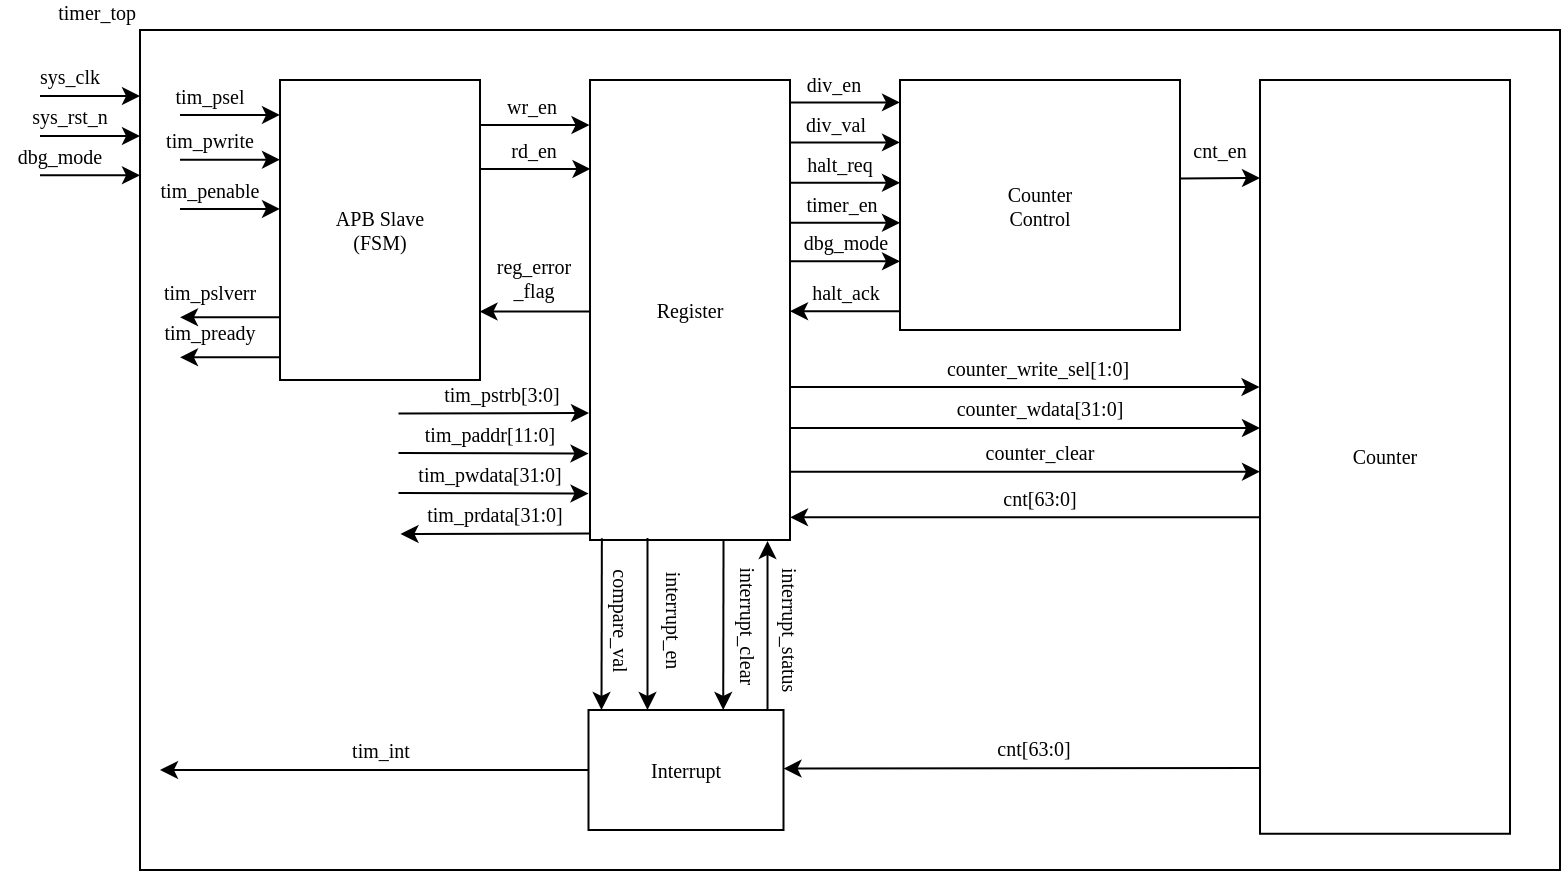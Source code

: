 <mxfile version="28.2.5" pages="6">
  <diagram name="Top level block diagram" id="kcbd0Htx6YfuL8_akUvF">
    <mxGraphModel dx="946" dy="732" grid="0" gridSize="10" guides="1" tooltips="1" connect="1" arrows="1" fold="1" page="1" pageScale="1" pageWidth="850" pageHeight="1100" background="none" math="0" shadow="0">
      <root>
        <mxCell id="0" />
        <mxCell id="1" parent="0" />
        <mxCell id="Bv5cFw_K8MfTTTV4RLai-1" value="&lt;div style=&quot;text-align: left;&quot;&gt;timer_top&lt;/div&gt;" style="rounded=0;whiteSpace=wrap;html=1;labelPosition=left;verticalLabelPosition=top;align=right;verticalAlign=bottom;movable=0;resizable=0;rotatable=0;deletable=0;editable=0;locked=1;connectable=0;fontSize=10;fontFamily=Times New Roman;" parent="1" vertex="1">
          <mxGeometry x="80" y="90" width="710" height="420" as="geometry" />
        </mxCell>
        <mxCell id="7ihKIOlnnhM-gzd65bGX-2" value="APB Slave&lt;br&gt;(FSM)" style="rounded=0;whiteSpace=wrap;html=1;rotation=90;textDirection=ltr;horizontal=0;fontSize=10;fontFamily=Times New Roman;" parent="1" vertex="1">
          <mxGeometry x="125" y="140" width="150" height="100" as="geometry" />
        </mxCell>
        <mxCell id="7ihKIOlnnhM-gzd65bGX-3" value="Register" style="rounded=0;whiteSpace=wrap;html=1;rotation=90;horizontal=0;fontSize=10;fontFamily=Times New Roman;" parent="1" vertex="1">
          <mxGeometry x="240" y="180" width="230" height="100" as="geometry" />
        </mxCell>
        <mxCell id="7ihKIOlnnhM-gzd65bGX-4" value="Counter&lt;br&gt;Control" style="rounded=0;whiteSpace=wrap;html=1;fontSize=10;fontFamily=Times New Roman;" parent="1" vertex="1">
          <mxGeometry x="460" y="115" width="140" height="125" as="geometry" />
        </mxCell>
        <mxCell id="7ihKIOlnnhM-gzd65bGX-5" value="Counter" style="rounded=0;whiteSpace=wrap;html=1;rotation=90;horizontal=0;fontSize=10;fontFamily=Times New Roman;" parent="1" vertex="1">
          <mxGeometry x="514.07" y="240.94" width="376.87" height="125" as="geometry" />
        </mxCell>
        <mxCell id="7ihKIOlnnhM-gzd65bGX-6" value="" style="endArrow=classic;html=1;rounded=0;fontSize=10;fontFamily=Times New Roman;" parent="1" edge="1">
          <mxGeometry width="50" height="50" relative="1" as="geometry">
            <mxPoint x="30" y="123.03" as="sourcePoint" />
            <mxPoint x="80" y="123.03" as="targetPoint" />
          </mxGeometry>
        </mxCell>
        <mxCell id="7ihKIOlnnhM-gzd65bGX-7" value="sys_clk" style="text;html=1;align=center;verticalAlign=middle;whiteSpace=wrap;rounded=0;fontSize=10;fontFamily=Times New Roman;" parent="1" vertex="1">
          <mxGeometry x="30" y="103.03" width="30" height="20" as="geometry" />
        </mxCell>
        <mxCell id="7ihKIOlnnhM-gzd65bGX-8" value="" style="endArrow=classic;html=1;rounded=0;fontSize=10;fontFamily=Times New Roman;" parent="1" edge="1">
          <mxGeometry width="50" height="50" relative="1" as="geometry">
            <mxPoint x="30" y="143.03" as="sourcePoint" />
            <mxPoint x="80" y="143.03" as="targetPoint" />
          </mxGeometry>
        </mxCell>
        <mxCell id="7ihKIOlnnhM-gzd65bGX-9" value="sys_rst_n" style="text;html=1;align=center;verticalAlign=middle;whiteSpace=wrap;rounded=0;fontSize=10;fontFamily=Times New Roman;" parent="1" vertex="1">
          <mxGeometry x="30" y="123.03" width="30" height="20" as="geometry" />
        </mxCell>
        <mxCell id="7ihKIOlnnhM-gzd65bGX-10" value="" style="endArrow=classic;html=1;rounded=0;fontSize=10;fontFamily=Times New Roman;" parent="1" edge="1">
          <mxGeometry width="50" height="50" relative="1" as="geometry">
            <mxPoint x="30" y="162.65" as="sourcePoint" />
            <mxPoint x="80" y="162.65" as="targetPoint" />
          </mxGeometry>
        </mxCell>
        <mxCell id="7ihKIOlnnhM-gzd65bGX-11" value="dbg_mode" style="text;html=1;align=center;verticalAlign=middle;whiteSpace=wrap;rounded=0;fontSize=10;fontFamily=Times New Roman;" parent="1" vertex="1">
          <mxGeometry x="10" y="143.03" width="60" height="20" as="geometry" />
        </mxCell>
        <mxCell id="7ihKIOlnnhM-gzd65bGX-16" value="" style="endArrow=classic;html=1;rounded=0;exitX=0.25;exitY=0;exitDx=0;exitDy=0;entryX=0.19;entryY=1.002;entryDx=0;entryDy=0;entryPerimeter=0;fontSize=10;fontFamily=Times New Roman;" parent="1" edge="1">
          <mxGeometry width="50" height="50" relative="1" as="geometry">
            <mxPoint x="250.25" y="159.48" as="sourcePoint" />
            <mxPoint x="305.25" y="159.48" as="targetPoint" />
          </mxGeometry>
        </mxCell>
        <mxCell id="7ihKIOlnnhM-gzd65bGX-17" value="wr_en" style="text;html=1;align=center;verticalAlign=middle;whiteSpace=wrap;rounded=0;fontSize=10;fontFamily=Times New Roman;" parent="1" vertex="1">
          <mxGeometry x="261" y="117.54" width="30" height="20" as="geometry" />
        </mxCell>
        <mxCell id="7ihKIOlnnhM-gzd65bGX-18" value="rd_en" style="text;html=1;align=center;verticalAlign=middle;whiteSpace=wrap;rounded=0;fontSize=10;fontFamily=Times New Roman;" parent="1" vertex="1">
          <mxGeometry x="257.25" y="139.7" width="40" height="20" as="geometry" />
        </mxCell>
        <mxCell id="7ihKIOlnnhM-gzd65bGX-19" value="" style="endArrow=classic;html=1;rounded=0;entryX=0.19;entryY=1.002;entryDx=0;entryDy=0;entryPerimeter=0;exitX=0;exitY=1;exitDx=0;exitDy=0;fontSize=10;fontFamily=Times New Roman;" parent="1" edge="1">
          <mxGeometry width="50" height="50" relative="1" as="geometry">
            <mxPoint x="209.25" y="301.5" as="sourcePoint" />
            <mxPoint x="304.25" y="301.76" as="targetPoint" />
          </mxGeometry>
        </mxCell>
        <mxCell id="7ihKIOlnnhM-gzd65bGX-20" value="tim_paddr[11:0]" style="text;html=1;align=center;verticalAlign=middle;whiteSpace=wrap;rounded=0;fontSize=10;fontFamily=Times New Roman;" parent="1" vertex="1">
          <mxGeometry x="210.25" y="281.5" width="90" height="20" as="geometry" />
        </mxCell>
        <mxCell id="7ihKIOlnnhM-gzd65bGX-21" value="" style="endArrow=classic;html=1;rounded=0;entryX=0.19;entryY=1.002;entryDx=0;entryDy=0;entryPerimeter=0;exitX=0;exitY=1;exitDx=0;exitDy=0;fontSize=10;fontFamily=Times New Roman;" parent="1" edge="1">
          <mxGeometry width="50" height="50" relative="1" as="geometry">
            <mxPoint x="209.25" y="321.5" as="sourcePoint" />
            <mxPoint x="304.25" y="321.76" as="targetPoint" />
          </mxGeometry>
        </mxCell>
        <mxCell id="7ihKIOlnnhM-gzd65bGX-22" value="tim_pwdata[31:0]" style="text;html=1;align=center;verticalAlign=middle;whiteSpace=wrap;rounded=0;fontSize=10;fontFamily=Times New Roman;" parent="1" vertex="1">
          <mxGeometry x="210.25" y="301.5" width="90" height="20" as="geometry" />
        </mxCell>
        <mxCell id="7ihKIOlnnhM-gzd65bGX-23" value="" style="endArrow=none;html=1;rounded=0;entryX=0.19;entryY=1.002;entryDx=0;entryDy=0;entryPerimeter=0;startArrow=classic;startFill=1;endFill=0;fontSize=10;fontFamily=Times New Roman;" parent="1" edge="1">
          <mxGeometry width="50" height="50" relative="1" as="geometry">
            <mxPoint x="210.25" y="341.98" as="sourcePoint" />
            <mxPoint x="305.25" y="341.76" as="targetPoint" />
          </mxGeometry>
        </mxCell>
        <mxCell id="7ihKIOlnnhM-gzd65bGX-24" value="tim_prdata[31:0]" style="text;html=1;align=center;verticalAlign=middle;whiteSpace=wrap;rounded=0;fontSize=10;fontFamily=Times New Roman;" parent="1" vertex="1">
          <mxGeometry x="215.25" y="321.5" width="85" height="20" as="geometry" />
        </mxCell>
        <mxCell id="7ihKIOlnnhM-gzd65bGX-25" value="" style="endArrow=classic;html=1;rounded=0;exitX=0.25;exitY=0;exitDx=0;exitDy=0;entryX=0;entryY=0.25;entryDx=0;entryDy=0;fontSize=10;fontFamily=Times New Roman;" parent="1" edge="1">
          <mxGeometry width="50" height="50" relative="1" as="geometry">
            <mxPoint x="405" y="126.19" as="sourcePoint" />
            <mxPoint x="460" y="126.19" as="targetPoint" />
          </mxGeometry>
        </mxCell>
        <mxCell id="7ihKIOlnnhM-gzd65bGX-26" value="div_en" style="text;html=1;align=center;verticalAlign=middle;whiteSpace=wrap;rounded=0;fontSize=10;fontFamily=Times New Roman;" parent="1" vertex="1">
          <mxGeometry x="412" y="107" width="30" height="20" as="geometry" />
        </mxCell>
        <mxCell id="7ihKIOlnnhM-gzd65bGX-27" value="" style="endArrow=classic;html=1;rounded=0;exitX=0.25;exitY=0;exitDx=0;exitDy=0;entryX=0;entryY=0.25;entryDx=0;entryDy=0;fontSize=10;fontFamily=Times New Roman;" parent="1" edge="1">
          <mxGeometry width="50" height="50" relative="1" as="geometry">
            <mxPoint x="405" y="146.19" as="sourcePoint" />
            <mxPoint x="460" y="146.19" as="targetPoint" />
          </mxGeometry>
        </mxCell>
        <mxCell id="7ihKIOlnnhM-gzd65bGX-28" value="div_val" style="text;html=1;align=center;verticalAlign=middle;whiteSpace=wrap;rounded=0;fontSize=10;fontFamily=Times New Roman;" parent="1" vertex="1">
          <mxGeometry x="413" y="127" width="30" height="20" as="geometry" />
        </mxCell>
        <mxCell id="7ihKIOlnnhM-gzd65bGX-29" value="" style="endArrow=classic;html=1;rounded=0;exitX=0.25;exitY=0;exitDx=0;exitDy=0;entryX=0;entryY=0.25;entryDx=0;entryDy=0;fontSize=10;fontFamily=Times New Roman;" parent="1" edge="1">
          <mxGeometry width="50" height="50" relative="1" as="geometry">
            <mxPoint x="405" y="166.38" as="sourcePoint" />
            <mxPoint x="460" y="166.38" as="targetPoint" />
          </mxGeometry>
        </mxCell>
        <mxCell id="7ihKIOlnnhM-gzd65bGX-30" value="halt_req" style="text;html=1;align=center;verticalAlign=middle;whiteSpace=wrap;rounded=0;fontSize=10;fontFamily=Times New Roman;" parent="1" vertex="1">
          <mxGeometry x="405" y="147.19" width="50" height="20" as="geometry" />
        </mxCell>
        <mxCell id="7ihKIOlnnhM-gzd65bGX-31" value="" style="endArrow=classic;html=1;rounded=0;exitX=0.25;exitY=0;exitDx=0;exitDy=0;entryX=0;entryY=0.25;entryDx=0;entryDy=0;fontSize=10;fontFamily=Times New Roman;" parent="1" edge="1">
          <mxGeometry width="50" height="50" relative="1" as="geometry">
            <mxPoint x="405" y="186.38" as="sourcePoint" />
            <mxPoint x="460" y="186.38" as="targetPoint" />
          </mxGeometry>
        </mxCell>
        <mxCell id="7ihKIOlnnhM-gzd65bGX-32" value="timer_en" style="text;html=1;align=center;verticalAlign=middle;whiteSpace=wrap;rounded=0;fontSize=10;fontFamily=Times New Roman;" parent="1" vertex="1">
          <mxGeometry x="411" y="167.19" width="40" height="20" as="geometry" />
        </mxCell>
        <mxCell id="7ihKIOlnnhM-gzd65bGX-33" value="" style="endArrow=classic;html=1;rounded=0;exitX=0.25;exitY=0;exitDx=0;exitDy=0;fontSize=10;fontFamily=Times New Roman;" parent="1" edge="1">
          <mxGeometry width="50" height="50" relative="1" as="geometry">
            <mxPoint x="600" y="164.19" as="sourcePoint" />
            <mxPoint x="640" y="164" as="targetPoint" />
          </mxGeometry>
        </mxCell>
        <mxCell id="7ihKIOlnnhM-gzd65bGX-34" value="cnt_en" style="text;html=1;align=center;verticalAlign=middle;whiteSpace=wrap;rounded=0;fontSize=10;fontFamily=Times New Roman;" parent="1" vertex="1">
          <mxGeometry x="600" y="139.81" width="40" height="20" as="geometry" />
        </mxCell>
        <mxCell id="7ihKIOlnnhM-gzd65bGX-38" value="counter_wdata[31:0]" style="text;html=1;align=center;verticalAlign=middle;whiteSpace=wrap;rounded=0;fontSize=10;fontFamily=Times New Roman;" parent="1" vertex="1">
          <mxGeometry x="490" y="269.02" width="80" height="20" as="geometry" />
        </mxCell>
        <mxCell id="7ihKIOlnnhM-gzd65bGX-39" value="" style="endArrow=classic;html=1;rounded=0;fontSize=10;fontFamily=Times New Roman;" parent="1" edge="1">
          <mxGeometry width="50" height="50" relative="1" as="geometry">
            <mxPoint x="405" y="289.02" as="sourcePoint" />
            <mxPoint x="640" y="289.02" as="targetPoint" />
          </mxGeometry>
        </mxCell>
        <mxCell id="7ihKIOlnnhM-gzd65bGX-40" value="cnt[63:0]" style="text;html=1;align=center;verticalAlign=middle;whiteSpace=wrap;rounded=0;fontSize=10;fontFamily=Times New Roman;" parent="1" vertex="1">
          <mxGeometry x="490" y="313.67" width="80" height="20" as="geometry" />
        </mxCell>
        <mxCell id="7ihKIOlnnhM-gzd65bGX-41" value="" style="endArrow=classic;html=1;rounded=0;fontSize=10;fontFamily=Times New Roman;" parent="1" edge="1">
          <mxGeometry width="50" height="50" relative="1" as="geometry">
            <mxPoint x="640" y="333.67" as="sourcePoint" />
            <mxPoint x="405" y="333.67" as="targetPoint" />
          </mxGeometry>
        </mxCell>
        <mxCell id="xPQ6DmF8bP_hm8cp2_eR-1" value="Interrupt" style="rounded=0;whiteSpace=wrap;html=1;fontSize=10;fontFamily=Times New Roman;" parent="1" vertex="1">
          <mxGeometry x="304.25" y="430" width="97.5" height="60" as="geometry" />
        </mxCell>
        <mxCell id="xPQ6DmF8bP_hm8cp2_eR-3" value="" style="endArrow=none;html=1;rounded=0;entryX=0.996;entryY=0.742;entryDx=0;entryDy=0;entryPerimeter=0;startArrow=classic;startFill=1;endFill=0;fontSize=10;fontFamily=Times New Roman;" parent="1" edge="1">
          <mxGeometry width="50" height="50" relative="1" as="geometry">
            <mxPoint x="310.75" y="430" as="sourcePoint" />
            <mxPoint x="310.93" y="344.08" as="targetPoint" />
          </mxGeometry>
        </mxCell>
        <mxCell id="xPQ6DmF8bP_hm8cp2_eR-6" value="compare_val" style="text;html=1;align=center;verticalAlign=middle;whiteSpace=wrap;rounded=0;fontSize=10;fontFamily=Times New Roman;rotation=90;" parent="1" vertex="1">
          <mxGeometry x="291" y="375.5" width="60" height="20" as="geometry" />
        </mxCell>
        <mxCell id="xPQ6DmF8bP_hm8cp2_eR-8" value="interrupt_status" style="text;html=1;align=left;verticalAlign=middle;whiteSpace=wrap;rounded=0;fontSize=10;fontFamily=Times New Roman;rotation=90;" parent="1" vertex="1">
          <mxGeometry x="371.76" y="380" width="66.25" height="20" as="geometry" />
        </mxCell>
        <mxCell id="xPQ6DmF8bP_hm8cp2_eR-9" value="" style="endArrow=classic;html=1;rounded=0;exitX=0;exitY=0.5;exitDx=0;exitDy=0;fontSize=10;fontFamily=Times New Roman;" parent="1" source="xPQ6DmF8bP_hm8cp2_eR-1" edge="1">
          <mxGeometry width="50" height="50" relative="1" as="geometry">
            <mxPoint x="270" y="450" as="sourcePoint" />
            <mxPoint x="90" y="460" as="targetPoint" />
          </mxGeometry>
        </mxCell>
        <mxCell id="xPQ6DmF8bP_hm8cp2_eR-10" value="tim_int" style="text;html=1;align=center;verticalAlign=middle;whiteSpace=wrap;rounded=0;fontSize=10;fontFamily=Times New Roman;" parent="1" vertex="1">
          <mxGeometry x="172.5" y="440" width="55" height="20" as="geometry" />
        </mxCell>
        <mxCell id="xPQ6DmF8bP_hm8cp2_eR-13" value="" style="endArrow=classic;html=1;rounded=0;fontSize=10;fontFamily=Times New Roman;" parent="1" edge="1">
          <mxGeometry width="50" height="50" relative="1" as="geometry">
            <mxPoint x="100" y="132.49" as="sourcePoint" />
            <mxPoint x="150" y="132.49" as="targetPoint" />
          </mxGeometry>
        </mxCell>
        <mxCell id="xPQ6DmF8bP_hm8cp2_eR-14" value="tim_psel" style="text;html=1;align=center;verticalAlign=middle;whiteSpace=wrap;rounded=0;fontSize=10;fontFamily=Times New Roman;" parent="1" vertex="1">
          <mxGeometry x="100" y="112.84" width="30" height="20" as="geometry" />
        </mxCell>
        <mxCell id="xPQ6DmF8bP_hm8cp2_eR-16" value="" style="endArrow=classic;html=1;rounded=0;fontSize=10;fontFamily=Times New Roman;" parent="1" edge="1">
          <mxGeometry width="50" height="50" relative="1" as="geometry">
            <mxPoint x="100" y="179.46" as="sourcePoint" />
            <mxPoint x="150" y="179.46" as="targetPoint" />
          </mxGeometry>
        </mxCell>
        <mxCell id="xPQ6DmF8bP_hm8cp2_eR-17" value="tim_penable" style="text;html=1;align=center;verticalAlign=middle;whiteSpace=wrap;rounded=0;fontSize=10;fontFamily=Times New Roman;" parent="1" vertex="1">
          <mxGeometry x="85" y="159.81" width="60" height="20" as="geometry" />
        </mxCell>
        <mxCell id="xPQ6DmF8bP_hm8cp2_eR-22" value="tim_pstrb[3:0]" style="text;html=1;align=center;verticalAlign=middle;whiteSpace=wrap;rounded=0;fontSize=10;fontFamily=Times New Roman;" parent="1" vertex="1">
          <mxGeometry x="231" y="261.5" width="60" height="20" as="geometry" />
        </mxCell>
        <mxCell id="xPQ6DmF8bP_hm8cp2_eR-23" value="" style="endArrow=none;html=1;rounded=0;startArrow=classic;startFill=1;endFill=0;fontSize=10;fontFamily=Times New Roman;" parent="1" edge="1">
          <mxGeometry width="50" height="50" relative="1" as="geometry">
            <mxPoint x="100" y="233.68" as="sourcePoint" />
            <mxPoint x="150" y="233.68" as="targetPoint" />
          </mxGeometry>
        </mxCell>
        <mxCell id="xPQ6DmF8bP_hm8cp2_eR-24" value="tim_pslverr" style="text;html=1;align=center;verticalAlign=middle;whiteSpace=wrap;rounded=0;fontSize=10;fontFamily=Times New Roman;" parent="1" vertex="1">
          <mxGeometry x="80" y="211" width="70" height="20" as="geometry" />
        </mxCell>
        <mxCell id="xPQ6DmF8bP_hm8cp2_eR-26" value="" style="endArrow=classic;html=1;rounded=0;fontSize=10;fontFamily=Times New Roman;" parent="1" edge="1">
          <mxGeometry width="50" height="50" relative="1" as="geometry">
            <mxPoint x="100" y="154.84" as="sourcePoint" />
            <mxPoint x="150" y="154.84" as="targetPoint" />
          </mxGeometry>
        </mxCell>
        <mxCell id="xPQ6DmF8bP_hm8cp2_eR-27" value="tim_pwrite" style="text;html=1;align=center;verticalAlign=middle;whiteSpace=wrap;rounded=0;fontSize=10;fontFamily=Times New Roman;" parent="1" vertex="1">
          <mxGeometry x="85" y="135.19" width="60" height="20" as="geometry" />
        </mxCell>
        <mxCell id="xPQ6DmF8bP_hm8cp2_eR-28" value="" style="endArrow=none;html=1;rounded=0;startArrow=classic;startFill=1;endFill=0;fontSize=10;fontFamily=Times New Roman;" parent="1" edge="1">
          <mxGeometry width="50" height="50" relative="1" as="geometry">
            <mxPoint x="100" y="253.68" as="sourcePoint" />
            <mxPoint x="150" y="253.68" as="targetPoint" />
          </mxGeometry>
        </mxCell>
        <mxCell id="xPQ6DmF8bP_hm8cp2_eR-29" value="tim_pready" style="text;html=1;align=center;verticalAlign=middle;whiteSpace=wrap;rounded=0;fontSize=10;fontFamily=Times New Roman;" parent="1" vertex="1">
          <mxGeometry x="80" y="231" width="70" height="20" as="geometry" />
        </mxCell>
        <mxCell id="xPQ6DmF8bP_hm8cp2_eR-30" value="cnt[63:0]" style="text;html=1;align=center;verticalAlign=middle;whiteSpace=wrap;rounded=0;fontSize=10;fontFamily=Times New Roman;" parent="1" vertex="1">
          <mxGeometry x="486.75" y="439.29" width="80" height="20" as="geometry" />
        </mxCell>
        <mxCell id="xPQ6DmF8bP_hm8cp2_eR-31" value="" style="endArrow=classic;html=1;rounded=0;fontSize=10;fontFamily=Times New Roman;" parent="1" edge="1">
          <mxGeometry width="50" height="50" relative="1" as="geometry">
            <mxPoint x="640" y="459" as="sourcePoint" />
            <mxPoint x="401.75" y="459.29" as="targetPoint" />
          </mxGeometry>
        </mxCell>
        <mxCell id="xPQ6DmF8bP_hm8cp2_eR-36" value="" style="endArrow=none;html=1;rounded=0;entryX=0.996;entryY=0.742;entryDx=0;entryDy=0;entryPerimeter=0;startArrow=classic;startFill=1;endFill=0;fontSize=10;fontFamily=Times New Roman;" parent="1" edge="1">
          <mxGeometry width="50" height="50" relative="1" as="geometry">
            <mxPoint x="333.75" y="430" as="sourcePoint" />
            <mxPoint x="333.75" y="344" as="targetPoint" />
          </mxGeometry>
        </mxCell>
        <mxCell id="xPQ6DmF8bP_hm8cp2_eR-38" value="interrupt_en" style="text;html=1;align=center;verticalAlign=middle;whiteSpace=wrap;rounded=0;fontSize=10;fontFamily=Times New Roman;rotation=90;" parent="1" vertex="1">
          <mxGeometry x="321.75" y="370" width="50" height="30" as="geometry" />
        </mxCell>
        <mxCell id="xPQ6DmF8bP_hm8cp2_eR-39" value="dbg_mode" style="text;html=1;align=center;verticalAlign=middle;whiteSpace=wrap;rounded=0;fontSize=10;fontFamily=Times New Roman;" parent="1" vertex="1">
          <mxGeometry x="393" y="185.75" width="80" height="20" as="geometry" />
        </mxCell>
        <mxCell id="xPQ6DmF8bP_hm8cp2_eR-41" value="" style="endArrow=classic;html=1;rounded=0;exitX=0.25;exitY=0;exitDx=0;exitDy=0;entryX=0.19;entryY=1.002;entryDx=0;entryDy=0;entryPerimeter=0;fontSize=10;fontFamily=Times New Roman;" parent="1" edge="1">
          <mxGeometry width="50" height="50" relative="1" as="geometry">
            <mxPoint x="249.75" y="137.54" as="sourcePoint" />
            <mxPoint x="304.75" y="137.54" as="targetPoint" />
          </mxGeometry>
        </mxCell>
        <mxCell id="VGRVtHpIkusjNSbDK5R--2" value="" style="endArrow=none;html=1;rounded=0;exitX=0.25;exitY=0;exitDx=0;exitDy=0;entryX=0.19;entryY=1.002;entryDx=0;entryDy=0;entryPerimeter=0;fontSize=10;fontFamily=Times New Roman;endFill=0;startArrow=classic;startFill=1;" parent="1" edge="1">
          <mxGeometry width="50" height="50" relative="1" as="geometry">
            <mxPoint x="249.75" y="230.78" as="sourcePoint" />
            <mxPoint x="304.75" y="230.78" as="targetPoint" />
          </mxGeometry>
        </mxCell>
        <mxCell id="VGRVtHpIkusjNSbDK5R--3" value="reg_error&lt;br&gt;_flag" style="text;html=1;align=center;verticalAlign=middle;whiteSpace=wrap;rounded=0;fontSize=10;fontFamily=Times New Roman;" parent="1" vertex="1">
          <mxGeometry x="257.25" y="203.75" width="40" height="20" as="geometry" />
        </mxCell>
        <mxCell id="VGRVtHpIkusjNSbDK5R--4" value="" style="endArrow=classic;html=1;rounded=0;entryX=0.19;entryY=1.002;entryDx=0;entryDy=0;entryPerimeter=0;exitX=0;exitY=1;exitDx=0;exitDy=0;fontSize=10;fontFamily=Times New Roman;" parent="1" edge="1">
          <mxGeometry width="50" height="50" relative="1" as="geometry">
            <mxPoint x="209.25" y="281.74" as="sourcePoint" />
            <mxPoint x="304.5" y="281.5" as="targetPoint" />
          </mxGeometry>
        </mxCell>
        <mxCell id="VGRVtHpIkusjNSbDK5R--5" value="counter_clear" style="text;html=1;align=center;verticalAlign=middle;whiteSpace=wrap;rounded=0;fontSize=10;fontFamily=Times New Roman;" parent="1" vertex="1">
          <mxGeometry x="490" y="290.84" width="80" height="20" as="geometry" />
        </mxCell>
        <mxCell id="VGRVtHpIkusjNSbDK5R--6" value="" style="endArrow=classic;html=1;rounded=0;fontSize=10;fontFamily=Times New Roman;" parent="1" edge="1">
          <mxGeometry width="50" height="50" relative="1" as="geometry">
            <mxPoint x="405" y="310.84" as="sourcePoint" />
            <mxPoint x="640" y="310.84" as="targetPoint" />
          </mxGeometry>
        </mxCell>
        <mxCell id="gW5kaTaBXXoB7ZIrPWR7-1" value="counter_write_sel[1:0]" style="text;html=1;align=center;verticalAlign=middle;whiteSpace=wrap;rounded=0;fontSize=10;fontFamily=Times New Roman;" parent="1" vertex="1">
          <mxGeometry x="488.75" y="248.54" width="80" height="20" as="geometry" />
        </mxCell>
        <mxCell id="gW5kaTaBXXoB7ZIrPWR7-2" value="" style="endArrow=classic;html=1;rounded=0;fontSize=10;fontFamily=Times New Roman;" parent="1" edge="1">
          <mxGeometry width="50" height="50" relative="1" as="geometry">
            <mxPoint x="404.75" y="268.54" as="sourcePoint" />
            <mxPoint x="639.75" y="268.54" as="targetPoint" />
          </mxGeometry>
        </mxCell>
        <mxCell id="gW5kaTaBXXoB7ZIrPWR7-3" value="" style="endArrow=classic;html=1;rounded=0;entryX=0.996;entryY=0.742;entryDx=0;entryDy=0;entryPerimeter=0;fontSize=10;fontFamily=Times New Roman;" parent="1" edge="1">
          <mxGeometry width="50" height="50" relative="1" as="geometry">
            <mxPoint x="371.76" y="345" as="sourcePoint" />
            <mxPoint x="371.61" y="430" as="targetPoint" />
          </mxGeometry>
        </mxCell>
        <mxCell id="gW5kaTaBXXoB7ZIrPWR7-4" value="" style="endArrow=classic;html=1;rounded=0;entryX=0.996;entryY=0.742;entryDx=0;entryDy=0;entryPerimeter=0;fontSize=10;fontFamily=Times New Roman;" parent="1" edge="1">
          <mxGeometry width="50" height="50" relative="1" as="geometry">
            <mxPoint x="393.76" y="430" as="sourcePoint" />
            <mxPoint x="393.76" y="345.5" as="targetPoint" />
          </mxGeometry>
        </mxCell>
        <mxCell id="gW5kaTaBXXoB7ZIrPWR7-5" value="interrupt_clear" style="text;html=1;align=left;verticalAlign=middle;whiteSpace=wrap;rounded=0;fontSize=10;fontFamily=Times New Roman;rotation=90;" parent="1" vertex="1">
          <mxGeometry x="351.005" y="380.005" width="66.25" height="20" as="geometry" />
        </mxCell>
        <mxCell id="gW5kaTaBXXoB7ZIrPWR7-6" value="" style="endArrow=classic;html=1;rounded=0;exitX=0.25;exitY=0;exitDx=0;exitDy=0;entryX=0;entryY=0.25;entryDx=0;entryDy=0;fontSize=10;fontFamily=Times New Roman;" parent="1" edge="1">
          <mxGeometry width="50" height="50" relative="1" as="geometry">
            <mxPoint x="405" y="205.66" as="sourcePoint" />
            <mxPoint x="460" y="205.66" as="targetPoint" />
          </mxGeometry>
        </mxCell>
        <mxCell id="gW5kaTaBXXoB7ZIrPWR7-7" value="halt_ack" style="text;html=1;align=center;verticalAlign=middle;whiteSpace=wrap;rounded=0;fontSize=10;fontFamily=Times New Roman;" parent="1" vertex="1">
          <mxGeometry x="393" y="210.68" width="80" height="20" as="geometry" />
        </mxCell>
        <mxCell id="gW5kaTaBXXoB7ZIrPWR7-8" value="" style="endArrow=none;html=1;rounded=0;exitX=0.25;exitY=0;exitDx=0;exitDy=0;entryX=0;entryY=0.25;entryDx=0;entryDy=0;fontSize=10;fontFamily=Times New Roman;startArrow=classic;startFill=1;endFill=0;" parent="1" edge="1">
          <mxGeometry width="50" height="50" relative="1" as="geometry">
            <mxPoint x="405" y="230.59" as="sourcePoint" />
            <mxPoint x="460" y="230.59" as="targetPoint" />
          </mxGeometry>
        </mxCell>
      </root>
    </mxGraphModel>
  </diagram>
  <diagram id="QDeBcvUbdiKAGvIqY9o3" name="Counter Control Logic">
    <mxGraphModel dx="946" dy="732" grid="0" gridSize="10" guides="1" tooltips="1" connect="1" arrows="1" fold="1" page="1" pageScale="1" pageWidth="850" pageHeight="1100" math="0" shadow="0">
      <root>
        <mxCell id="0" />
        <mxCell id="1" parent="0" />
        <mxCell id="rYD6GjYxw6YENlFQqkph-1" value="&amp;lt;&amp;lt;" style="ellipse;whiteSpace=wrap;html=1;aspect=fixed;fontFamily=Times New Roman;fontSize=10;" parent="1" vertex="1">
          <mxGeometry x="95" y="653" width="50" height="50" as="geometry" />
        </mxCell>
        <mxCell id="rYD6GjYxw6YENlFQqkph-2" value="" style="endArrow=classic;html=1;rounded=0;entryX=0.093;entryY=0.204;entryDx=0;entryDy=0;entryPerimeter=0;fontFamily=Times New Roman;fontSize=10;" parent="1" target="rYD6GjYxw6YENlFQqkph-1" edge="1">
          <mxGeometry width="50" height="50" relative="1" as="geometry">
            <mxPoint x="27.1" y="663" as="sourcePoint" />
            <mxPoint x="95.0" y="663.75" as="targetPoint" />
          </mxGeometry>
        </mxCell>
        <mxCell id="rYD6GjYxw6YENlFQqkph-3" value="" style="endArrow=classic;html=1;rounded=0;entryX=0.093;entryY=0.204;entryDx=0;entryDy=0;entryPerimeter=0;fontFamily=Times New Roman;fontSize=10;" parent="1" edge="1">
          <mxGeometry width="50" height="50" relative="1" as="geometry">
            <mxPoint x="27" y="693" as="sourcePoint" />
            <mxPoint x="99.9" y="693" as="targetPoint" />
          </mxGeometry>
        </mxCell>
        <mxCell id="rYD6GjYxw6YENlFQqkph-4" value="1" style="text;html=1;align=center;verticalAlign=middle;whiteSpace=wrap;rounded=0;fontFamily=Times New Roman;fontSize=10;" parent="1" vertex="1">
          <mxGeometry x="25" y="643" width="40" height="20" as="geometry" />
        </mxCell>
        <mxCell id="rYD6GjYxw6YENlFQqkph-5" value="div_val" style="text;html=1;align=center;verticalAlign=middle;whiteSpace=wrap;rounded=0;fontFamily=Times New Roman;fontSize=10;" parent="1" vertex="1">
          <mxGeometry x="25" y="673" width="40" height="20" as="geometry" />
        </mxCell>
        <mxCell id="kULJ6mYqJTFHHdWVOpzY-8" style="edgeStyle=orthogonalEdgeStyle;rounded=0;orthogonalLoop=1;jettySize=auto;html=1;fontFamily=Times New Roman;fontSize=10;entryX=0.057;entryY=0.745;entryDx=0;entryDy=0;entryPerimeter=0;" parent="1" source="kULJ6mYqJTFHHdWVOpzY-1" target="kULJ6mYqJTFHHdWVOpzY-69" edge="1">
          <mxGeometry relative="1" as="geometry">
            <mxPoint x="305" y="698" as="targetPoint" />
            <Array as="points">
              <mxPoint x="265" y="698" />
              <mxPoint x="265" y="565" />
            </Array>
          </mxGeometry>
        </mxCell>
        <mxCell id="kULJ6mYqJTFHHdWVOpzY-1" value="-" style="ellipse;whiteSpace=wrap;html=1;aspect=fixed;fontFamily=Times New Roman;fontSize=10;" parent="1" vertex="1">
          <mxGeometry x="195" y="673" width="50" height="50" as="geometry" />
        </mxCell>
        <mxCell id="kULJ6mYqJTFHHdWVOpzY-5" value="" style="endArrow=classic;html=1;rounded=0;exitX=1;exitY=0.6;exitDx=0;exitDy=0;exitPerimeter=0;entryX=0.108;entryY=0.197;entryDx=0;entryDy=0;entryPerimeter=0;fontFamily=Times New Roman;fontSize=10;" parent="1" source="rYD6GjYxw6YENlFQqkph-1" target="kULJ6mYqJTFHHdWVOpzY-1" edge="1">
          <mxGeometry width="50" height="50" relative="1" as="geometry">
            <mxPoint x="155" y="723" as="sourcePoint" />
            <mxPoint x="205" y="673" as="targetPoint" />
          </mxGeometry>
        </mxCell>
        <mxCell id="kULJ6mYqJTFHHdWVOpzY-6" value="" style="endArrow=classic;html=1;rounded=0;entryX=0.101;entryY=0.799;entryDx=0;entryDy=0;entryPerimeter=0;fontFamily=Times New Roman;fontSize=10;" parent="1" target="kULJ6mYqJTFHHdWVOpzY-1" edge="1">
          <mxGeometry width="50" height="50" relative="1" as="geometry">
            <mxPoint x="145" y="713" as="sourcePoint" />
            <mxPoint x="185" y="673" as="targetPoint" />
          </mxGeometry>
        </mxCell>
        <mxCell id="kULJ6mYqJTFHHdWVOpzY-7" value="1" style="text;html=1;align=center;verticalAlign=middle;whiteSpace=wrap;rounded=0;fontFamily=Times New Roman;fontSize=10;" parent="1" vertex="1">
          <mxGeometry x="145" y="693" width="40" height="20" as="geometry" />
        </mxCell>
        <mxCell id="kULJ6mYqJTFHHdWVOpzY-9" value="limit" style="text;html=1;align=center;verticalAlign=middle;whiteSpace=wrap;rounded=0;fontFamily=Times New Roman;fontSize=10;" parent="1" vertex="1">
          <mxGeometry x="245" y="703" width="40" height="20" as="geometry" />
        </mxCell>
        <mxCell id="kULJ6mYqJTFHHdWVOpzY-15" style="edgeStyle=orthogonalEdgeStyle;rounded=0;orthogonalLoop=1;jettySize=auto;html=1;fontFamily=Times New Roman;fontSize=10;entryX=0;entryY=0.75;entryDx=0;entryDy=0;entryPerimeter=0;" parent="1" source="kULJ6mYqJTFHHdWVOpzY-10" target="kULJ6mYqJTFHHdWVOpzY-94" edge="1">
          <mxGeometry relative="1" as="geometry">
            <mxPoint x="636.38" y="775" as="targetPoint" />
          </mxGeometry>
        </mxCell>
        <mxCell id="kULJ6mYqJTFHHdWVOpzY-10" value="" style="shape=or;whiteSpace=wrap;html=1;fontFamily=Times New Roman;fontSize=10;" parent="1" vertex="1">
          <mxGeometry x="536.38" y="745" width="36" height="60" as="geometry" />
        </mxCell>
        <mxCell id="kULJ6mYqJTFHHdWVOpzY-11" value="" style="endArrow=classic;html=1;rounded=0;entryX=0.021;entryY=0.17;entryDx=0;entryDy=0;entryPerimeter=0;fontFamily=Times New Roman;fontSize=10;" parent="1" edge="1">
          <mxGeometry width="50" height="50" relative="1" as="geometry">
            <mxPoint x="465.38" y="755" as="sourcePoint" />
            <mxPoint x="536.136" y="755.2" as="targetPoint" />
          </mxGeometry>
        </mxCell>
        <mxCell id="kULJ6mYqJTFHHdWVOpzY-12" value="" style="endArrow=classic;html=1;rounded=0;entryX=0.021;entryY=0.17;entryDx=0;entryDy=0;entryPerimeter=0;fontFamily=Times New Roman;fontSize=10;" parent="1" edge="1">
          <mxGeometry width="50" height="50" relative="1" as="geometry">
            <mxPoint x="465.62" y="795" as="sourcePoint" />
            <mxPoint x="536.376" y="795.2" as="targetPoint" />
          </mxGeometry>
        </mxCell>
        <mxCell id="kULJ6mYqJTFHHdWVOpzY-13" value="halt_req" style="text;html=1;align=center;verticalAlign=middle;whiteSpace=wrap;rounded=0;fontFamily=Times New Roman;fontSize=10;" parent="1" vertex="1">
          <mxGeometry x="466.38" y="735" width="60" height="20" as="geometry" />
        </mxCell>
        <mxCell id="kULJ6mYqJTFHHdWVOpzY-14" value="dbg_mode" style="text;html=1;align=center;verticalAlign=middle;whiteSpace=wrap;rounded=0;fontFamily=Times New Roman;fontSize=10;" parent="1" vertex="1">
          <mxGeometry x="466.38" y="775" width="60" height="20" as="geometry" />
        </mxCell>
        <mxCell id="kULJ6mYqJTFHHdWVOpzY-16" value="halt_ack" style="text;html=1;align=center;verticalAlign=middle;whiteSpace=wrap;rounded=0;fontFamily=Times New Roman;fontSize=10;" parent="1" vertex="1">
          <mxGeometry x="565.38" y="755" width="54" height="20" as="geometry" />
        </mxCell>
        <mxCell id="kULJ6mYqJTFHHdWVOpzY-25" style="edgeStyle=orthogonalEdgeStyle;rounded=0;orthogonalLoop=1;jettySize=auto;html=1;exitX=0.175;exitY=0.25;exitDx=0;exitDy=0;exitPerimeter=0;startArrow=classic;startFill=1;endArrow=none;endFill=0;fontFamily=Times New Roman;fontSize=10;" parent="1" edge="1">
          <mxGeometry relative="1" as="geometry">
            <mxPoint x="347" y="521" as="targetPoint" />
            <mxPoint x="346.45" y="461.024" as="sourcePoint" />
          </mxGeometry>
        </mxCell>
        <mxCell id="kULJ6mYqJTFHHdWVOpzY-19" value="" style="shape=xor;whiteSpace=wrap;html=1;rotation=-90;fontFamily=Times New Roman;fontSize=10;" parent="1" vertex="1">
          <mxGeometry x="356.38" y="406.63" width="28.75" height="77.5" as="geometry" />
        </mxCell>
        <mxCell id="kULJ6mYqJTFHHdWVOpzY-24" style="edgeStyle=orthogonalEdgeStyle;rounded=0;orthogonalLoop=1;jettySize=auto;html=1;entryX=0.127;entryY=0.411;entryDx=0;entryDy=0;entryPerimeter=0;exitX=1;exitY=0.5;exitDx=0;exitDy=0;exitPerimeter=0;fontFamily=Times New Roman;fontSize=10;" parent="1" source="kULJ6mYqJTFHHdWVOpzY-19" edge="1">
          <mxGeometry relative="1" as="geometry">
            <mxPoint x="370.77" y="430.005" as="sourcePoint" />
            <mxPoint x="370.56" y="397.3" as="targetPoint" />
          </mxGeometry>
        </mxCell>
        <mxCell id="kULJ6mYqJTFHHdWVOpzY-28" style="edgeStyle=orthogonalEdgeStyle;rounded=0;orthogonalLoop=1;jettySize=auto;html=1;exitX=0.175;exitY=0.25;exitDx=0;exitDy=0;exitPerimeter=0;startArrow=classic;startFill=1;endArrow=none;endFill=0;fontFamily=Times New Roman;fontSize=10;" parent="1" edge="1">
          <mxGeometry relative="1" as="geometry">
            <mxPoint x="371" y="521" as="targetPoint" />
            <mxPoint x="370.65" y="458" as="sourcePoint" />
          </mxGeometry>
        </mxCell>
        <mxCell id="kULJ6mYqJTFHHdWVOpzY-30" value="" style="ellipse;whiteSpace=wrap;html=1;aspect=fixed;fontFamily=Times New Roman;fontSize=10;" parent="1" vertex="1">
          <mxGeometry x="344" y="456" width="5" height="5" as="geometry" />
        </mxCell>
        <mxCell id="kULJ6mYqJTFHHdWVOpzY-32" value="" style="ellipse;whiteSpace=wrap;html=1;aspect=fixed;fontFamily=Times New Roman;fontSize=10;" parent="1" vertex="1">
          <mxGeometry x="368" y="453" width="5" height="5" as="geometry" />
        </mxCell>
        <mxCell id="kULJ6mYqJTFHHdWVOpzY-33" value="timer_en" style="text;html=1;align=center;verticalAlign=middle;whiteSpace=wrap;rounded=0;rotation=-90;fontFamily=Times New Roman;fontSize=10;" parent="1" vertex="1">
          <mxGeometry x="311" y="484.13" width="49.38" height="20" as="geometry" />
        </mxCell>
        <mxCell id="kULJ6mYqJTFHHdWVOpzY-34" value="div_en" style="text;html=1;align=center;verticalAlign=middle;whiteSpace=wrap;rounded=0;rotation=-90;fontFamily=Times New Roman;fontSize=10;" parent="1" vertex="1">
          <mxGeometry x="335.75" y="484.13" width="49.38" height="20" as="geometry" />
        </mxCell>
        <mxCell id="kULJ6mYqJTFHHdWVOpzY-36" value="" style="endArrow=classic;html=1;rounded=0;entryX=0.7;entryY=1.026;entryDx=0;entryDy=0;entryPerimeter=0;fontFamily=Times New Roman;fontSize=10;" parent="1" target="kULJ6mYqJTFHHdWVOpzY-18" edge="1">
          <mxGeometry width="50" height="50" relative="1" as="geometry">
            <mxPoint x="287" y="341" as="sourcePoint" />
            <mxPoint x="337" y="341" as="targetPoint" />
          </mxGeometry>
        </mxCell>
        <mxCell id="kULJ6mYqJTFHHdWVOpzY-37" value="" style="endArrow=classic;html=1;rounded=0;entryX=0.7;entryY=1.026;entryDx=0;entryDy=0;entryPerimeter=0;fontFamily=Times New Roman;fontSize=10;" parent="1" edge="1">
          <mxGeometry width="50" height="50" relative="1" as="geometry">
            <mxPoint x="287" y="381" as="sourcePoint" />
            <mxPoint x="346" y="381" as="targetPoint" />
          </mxGeometry>
        </mxCell>
        <mxCell id="kULJ6mYqJTFHHdWVOpzY-43" value="8&#39;d0" style="text;html=1;align=center;verticalAlign=middle;whiteSpace=wrap;rounded=0;fontFamily=Times New Roman;fontSize=10;" parent="1" vertex="1">
          <mxGeometry x="275" y="351" width="60" height="30" as="geometry" />
        </mxCell>
        <mxCell id="kULJ6mYqJTFHHdWVOpzY-44" value="" style="group;fontFamily=Times New Roman;fontSize=10;" parent="1" vertex="1" connectable="0">
          <mxGeometry x="347" y="311" width="40" height="100" as="geometry" />
        </mxCell>
        <mxCell id="kULJ6mYqJTFHHdWVOpzY-18" value="" style="verticalLabelPosition=middle;verticalAlign=middle;html=1;shape=trapezoid;perimeter=trapezoidPerimeter;whiteSpace=wrap;size=0.23;arcSize=10;flipV=1;labelPosition=center;align=center;rotation=-90;fontFamily=Times New Roman;fontSize=10;" parent="kULJ6mYqJTFHHdWVOpzY-44" vertex="1">
          <mxGeometry x="-30" y="30" width="100" height="40" as="geometry" />
        </mxCell>
        <mxCell id="kULJ6mYqJTFHHdWVOpzY-39" value="0" style="text;html=1;align=center;verticalAlign=middle;whiteSpace=wrap;rounded=0;fontFamily=Times New Roman;fontSize=10;" parent="kULJ6mYqJTFHHdWVOpzY-44" vertex="1">
          <mxGeometry y="14" width="20" height="30" as="geometry" />
        </mxCell>
        <mxCell id="kULJ6mYqJTFHHdWVOpzY-42" value="1" style="text;html=1;align=center;verticalAlign=middle;whiteSpace=wrap;rounded=0;fontFamily=Times New Roman;fontSize=10;" parent="kULJ6mYqJTFHHdWVOpzY-44" vertex="1">
          <mxGeometry y="54" width="20" height="30" as="geometry" />
        </mxCell>
        <mxCell id="kULJ6mYqJTFHHdWVOpzY-49" style="edgeStyle=orthogonalEdgeStyle;rounded=0;orthogonalLoop=1;jettySize=auto;html=1;entryX=0.293;entryY=1.019;entryDx=0;entryDy=0;entryPerimeter=0;fontFamily=Times New Roman;fontSize=10;" parent="1" edge="1">
          <mxGeometry relative="1" as="geometry">
            <mxPoint x="463.67" y="360.16" as="targetPoint" />
            <mxPoint x="387" y="360.0" as="sourcePoint" />
          </mxGeometry>
        </mxCell>
        <mxCell id="kULJ6mYqJTFHHdWVOpzY-67" style="edgeStyle=orthogonalEdgeStyle;rounded=0;orthogonalLoop=1;jettySize=auto;html=1;exitX=0.25;exitY=0;exitDx=0;exitDy=0;entryX=0;entryY=0.5;entryDx=0;entryDy=0;fontFamily=Times New Roman;fontSize=10;" parent="1" source="kULJ6mYqJTFHHdWVOpzY-55" target="kULJ6mYqJTFHHdWVOpzY-66" edge="1">
          <mxGeometry relative="1" as="geometry">
            <Array as="points">
              <mxPoint x="615" y="360" />
              <mxPoint x="615" y="295" />
              <mxPoint x="180" y="295" />
              <mxPoint x="180" y="341" />
            </Array>
          </mxGeometry>
        </mxCell>
        <mxCell id="kULJ6mYqJTFHHdWVOpzY-68" style="edgeStyle=orthogonalEdgeStyle;rounded=0;orthogonalLoop=1;jettySize=auto;html=1;exitX=0.25;exitY=0;exitDx=0;exitDy=0;entryX=0;entryY=0;entryDx=0;entryDy=0;fontFamily=Times New Roman;fontSize=10;" parent="1" source="kULJ6mYqJTFHHdWVOpzY-55" target="kULJ6mYqJTFHHdWVOpzY-69" edge="1">
          <mxGeometry relative="1" as="geometry">
            <mxPoint x="555" y="385" as="targetPoint" />
            <Array as="points">
              <mxPoint x="615" y="360" />
              <mxPoint x="615" y="295" />
              <mxPoint x="180" y="295" />
              <mxPoint x="180" y="541" />
            </Array>
          </mxGeometry>
        </mxCell>
        <mxCell id="kULJ6mYqJTFHHdWVOpzY-55" value="Register" style="rounded=0;whiteSpace=wrap;html=1;rotation=90;horizontal=0;fontFamily=Times New Roman;fontSize=10;" parent="1" vertex="1">
          <mxGeometry x="440" y="355" width="120" height="70" as="geometry" />
        </mxCell>
        <mxCell id="kULJ6mYqJTFHHdWVOpzY-56" value="" style="ellipse;whiteSpace=wrap;html=1;aspect=fixed;fontFamily=Times New Roman;fontSize=10;" parent="1" vertex="1">
          <mxGeometry x="495" y="450" width="10" height="10" as="geometry" />
        </mxCell>
        <mxCell id="kULJ6mYqJTFHHdWVOpzY-57" style="edgeStyle=orthogonalEdgeStyle;rounded=0;orthogonalLoop=1;jettySize=auto;html=1;entryX=0.293;entryY=1.019;entryDx=0;entryDy=0;entryPerimeter=0;fontFamily=Times New Roman;fontSize=10;" parent="1" edge="1">
          <mxGeometry relative="1" as="geometry">
            <mxPoint x="465" y="422" as="targetPoint" />
            <mxPoint x="388" y="422" as="sourcePoint" />
          </mxGeometry>
        </mxCell>
        <mxCell id="kULJ6mYqJTFHHdWVOpzY-60" value="sys_clk" style="text;html=1;align=center;verticalAlign=middle;whiteSpace=wrap;rounded=0;fontFamily=Times New Roman;fontSize=10;" parent="1" vertex="1">
          <mxGeometry x="387" y="402" width="40" height="20" as="geometry" />
        </mxCell>
        <mxCell id="kULJ6mYqJTFHHdWVOpzY-62" style="edgeStyle=orthogonalEdgeStyle;rounded=0;orthogonalLoop=1;jettySize=auto;html=1;exitX=0.175;exitY=0.25;exitDx=0;exitDy=0;exitPerimeter=0;startArrow=classic;startFill=1;endArrow=none;endFill=0;fontFamily=Times New Roman;fontSize=10;" parent="1" edge="1">
          <mxGeometry relative="1" as="geometry">
            <mxPoint x="499.84" y="525" as="targetPoint" />
            <mxPoint x="499.84" y="460" as="sourcePoint" />
          </mxGeometry>
        </mxCell>
        <mxCell id="kULJ6mYqJTFHHdWVOpzY-63" value="sys_rst_n" style="text;html=1;align=center;verticalAlign=middle;whiteSpace=wrap;rounded=0;rotation=-90;fontFamily=Times New Roman;fontSize=10;" parent="1" vertex="1">
          <mxGeometry x="461" y="487" width="56" height="20" as="geometry" />
        </mxCell>
        <mxCell id="kULJ6mYqJTFHHdWVOpzY-66" value="+1" style="ellipse;whiteSpace=wrap;html=1;aspect=fixed;fontFamily=Times New Roman;fontSize=10;" parent="1" vertex="1">
          <mxGeometry x="247" y="321" width="40" height="40" as="geometry" />
        </mxCell>
        <mxCell id="kULJ6mYqJTFHHdWVOpzY-73" style="edgeStyle=orthogonalEdgeStyle;rounded=0;orthogonalLoop=1;jettySize=auto;html=1;entryX=0.145;entryY=0.815;entryDx=0;entryDy=0;entryPerimeter=0;fontFamily=Times New Roman;fontSize=10;" parent="1" source="kULJ6mYqJTFHHdWVOpzY-69" target="kULJ6mYqJTFHHdWVOpzY-19" edge="1">
          <mxGeometry relative="1" as="geometry">
            <mxPoint x="395.167" y="458.145" as="targetPoint" />
            <mxPoint x="287" y="555" as="sourcePoint" />
          </mxGeometry>
        </mxCell>
        <mxCell id="kULJ6mYqJTFHHdWVOpzY-74" value="is_limit" style="text;html=1;align=center;verticalAlign=middle;whiteSpace=wrap;rounded=0;fontFamily=Times New Roman;fontSize=10;" parent="1" vertex="1">
          <mxGeometry x="322.5" y="535" width="48" height="20" as="geometry" />
        </mxCell>
        <mxCell id="kULJ6mYqJTFHHdWVOpzY-75" value="divisor_counter" style="text;html=1;align=center;verticalAlign=middle;whiteSpace=wrap;rounded=0;fontFamily=Times New Roman;fontSize=10;" parent="1" vertex="1">
          <mxGeometry x="538" y="341" width="70" height="19" as="geometry" />
        </mxCell>
        <mxCell id="kULJ6mYqJTFHHdWVOpzY-76" value="" style="group;fontFamily=Times New Roman;fontSize=10;" parent="1" vertex="1" connectable="0">
          <mxGeometry x="565.38" y="555" width="40" height="100" as="geometry" />
        </mxCell>
        <mxCell id="kULJ6mYqJTFHHdWVOpzY-77" value="" style="verticalLabelPosition=middle;verticalAlign=middle;html=1;shape=trapezoid;perimeter=trapezoidPerimeter;whiteSpace=wrap;size=0.23;arcSize=10;flipV=1;labelPosition=center;align=center;rotation=-90;fontFamily=Times New Roman;fontSize=10;" parent="kULJ6mYqJTFHHdWVOpzY-76" vertex="1">
          <mxGeometry x="-30" y="30" width="100" height="40" as="geometry" />
        </mxCell>
        <mxCell id="kULJ6mYqJTFHHdWVOpzY-78" value="0" style="text;html=1;align=center;verticalAlign=middle;whiteSpace=wrap;rounded=0;fontFamily=Times New Roman;fontSize=10;" parent="kULJ6mYqJTFHHdWVOpzY-76" vertex="1">
          <mxGeometry y="14" width="20" height="30" as="geometry" />
        </mxCell>
        <mxCell id="kULJ6mYqJTFHHdWVOpzY-79" value="1" style="text;html=1;align=center;verticalAlign=middle;whiteSpace=wrap;rounded=0;fontFamily=Times New Roman;fontSize=10;" parent="kULJ6mYqJTFHHdWVOpzY-76" vertex="1">
          <mxGeometry y="54" width="20" height="30" as="geometry" />
        </mxCell>
        <mxCell id="kULJ6mYqJTFHHdWVOpzY-92" style="edgeStyle=orthogonalEdgeStyle;rounded=0;orthogonalLoop=1;jettySize=auto;html=1;exitX=0.175;exitY=0.25;exitDx=0;exitDy=0;exitPerimeter=0;startArrow=classic;startFill=1;endArrow=none;endFill=0;fontFamily=Times New Roman;fontSize=10;" parent="kULJ6mYqJTFHHdWVOpzY-76" edge="1">
          <mxGeometry relative="1" as="geometry">
            <mxPoint x="21" y="153" as="targetPoint" />
            <mxPoint x="21" y="88" as="sourcePoint" />
          </mxGeometry>
        </mxCell>
        <mxCell id="kULJ6mYqJTFHHdWVOpzY-81" style="edgeStyle=orthogonalEdgeStyle;rounded=0;orthogonalLoop=1;jettySize=auto;html=1;fontFamily=Times New Roman;fontSize=10;" parent="1" source="kULJ6mYqJTFHHdWVOpzY-82" edge="1">
          <mxGeometry relative="1" as="geometry">
            <mxPoint x="565.38" y="625" as="targetPoint" />
          </mxGeometry>
        </mxCell>
        <mxCell id="kULJ6mYqJTFHHdWVOpzY-82" value="" style="shape=or;whiteSpace=wrap;html=1;fontFamily=Times New Roman;fontSize=10;" parent="1" vertex="1">
          <mxGeometry x="465.38" y="595" width="36" height="60" as="geometry" />
        </mxCell>
        <mxCell id="kULJ6mYqJTFHHdWVOpzY-84" value="" style="endArrow=classic;html=1;rounded=0;entryX=0.021;entryY=0.17;entryDx=0;entryDy=0;entryPerimeter=0;fontFamily=Times New Roman;fontSize=10;" parent="1" edge="1">
          <mxGeometry width="50" height="50" relative="1" as="geometry">
            <mxPoint x="394.62" y="645" as="sourcePoint" />
            <mxPoint x="465.376" y="645.2" as="targetPoint" />
          </mxGeometry>
        </mxCell>
        <mxCell id="kULJ6mYqJTFHHdWVOpzY-86" value="timer_en" style="text;html=1;align=center;verticalAlign=middle;whiteSpace=wrap;rounded=0;fontFamily=Times New Roman;fontSize=10;" parent="1" vertex="1">
          <mxGeometry x="395.38" y="625" width="60" height="20" as="geometry" />
        </mxCell>
        <mxCell id="kULJ6mYqJTFHHdWVOpzY-87" value="halt_ack" style="text;html=1;align=center;verticalAlign=middle;whiteSpace=wrap;rounded=0;fontFamily=Times New Roman;fontSize=10;" parent="1" vertex="1">
          <mxGeometry x="501.38" y="605" width="54" height="20" as="geometry" />
        </mxCell>
        <mxCell id="kULJ6mYqJTFHHdWVOpzY-88" style="edgeStyle=orthogonalEdgeStyle;rounded=0;orthogonalLoop=1;jettySize=auto;html=1;entryX=0;entryY=0.25;entryDx=0;entryDy=0;entryPerimeter=0;exitX=1;exitY=0.5;exitDx=0;exitDy=0;fontFamily=Times New Roman;fontSize=10;" parent="1" source="kULJ6mYqJTFHHdWVOpzY-69" target="kULJ6mYqJTFHHdWVOpzY-82" edge="1">
          <mxGeometry relative="1" as="geometry">
            <mxPoint x="295" y="555" as="sourcePoint" />
            <Array as="points">
              <mxPoint x="395" y="555" />
              <mxPoint x="395" y="610" />
            </Array>
          </mxGeometry>
        </mxCell>
        <mxCell id="kULJ6mYqJTFHHdWVOpzY-89" value="" style="endArrow=classic;html=1;rounded=0;entryX=0.021;entryY=0.17;entryDx=0;entryDy=0;entryPerimeter=0;fontFamily=Times New Roman;fontSize=10;" parent="1" edge="1">
          <mxGeometry width="50" height="50" relative="1" as="geometry">
            <mxPoint x="495.38" y="585" as="sourcePoint" />
            <mxPoint x="566.136" y="585.2" as="targetPoint" />
          </mxGeometry>
        </mxCell>
        <mxCell id="kULJ6mYqJTFHHdWVOpzY-90" value="timer_en" style="text;html=1;align=center;verticalAlign=middle;whiteSpace=wrap;rounded=0;fontFamily=Times New Roman;fontSize=10;" parent="1" vertex="1">
          <mxGeometry x="496.14" y="565" width="60" height="20" as="geometry" />
        </mxCell>
        <mxCell id="kULJ6mYqJTFHHdWVOpzY-93" value="div_en" style="text;html=1;align=center;verticalAlign=middle;whiteSpace=wrap;rounded=0;rotation=-90;fontFamily=Times New Roman;fontSize=10;" parent="1" vertex="1">
          <mxGeometry x="548" y="673" width="56" height="20" as="geometry" />
        </mxCell>
        <mxCell id="kULJ6mYqJTFHHdWVOpzY-98" style="edgeStyle=orthogonalEdgeStyle;rounded=0;orthogonalLoop=1;jettySize=auto;html=1;fontFamily=Times New Roman;fontSize=10;" parent="1" source="kULJ6mYqJTFHHdWVOpzY-94" edge="1">
          <mxGeometry relative="1" as="geometry">
            <mxPoint x="824" y="620" as="targetPoint" />
          </mxGeometry>
        </mxCell>
        <mxCell id="kULJ6mYqJTFHHdWVOpzY-94" value="" style="shape=or;whiteSpace=wrap;html=1;fontFamily=Times New Roman;fontSize=10;" parent="1" vertex="1">
          <mxGeometry x="704" y="590" width="36" height="60" as="geometry" />
        </mxCell>
        <mxCell id="kULJ6mYqJTFHHdWVOpzY-95" style="edgeStyle=orthogonalEdgeStyle;rounded=0;orthogonalLoop=1;jettySize=auto;html=1;entryX=0;entryY=0.25;entryDx=0;entryDy=0;entryPerimeter=0;fontFamily=Times New Roman;fontSize=10;" parent="1" source="kULJ6mYqJTFHHdWVOpzY-77" target="kULJ6mYqJTFHHdWVOpzY-94" edge="1">
          <mxGeometry relative="1" as="geometry" />
        </mxCell>
        <mxCell id="kULJ6mYqJTFHHdWVOpzY-99" value="cnt_en" style="text;html=1;align=center;verticalAlign=middle;whiteSpace=wrap;rounded=0;fontFamily=Times New Roman;fontSize=10;" parent="1" vertex="1">
          <mxGeometry x="742" y="600" width="40" height="20" as="geometry" />
        </mxCell>
        <mxCell id="kULJ6mYqJTFHHdWVOpzY-100" value="cnt_en_pre_halt" style="text;html=1;align=center;verticalAlign=middle;whiteSpace=wrap;rounded=0;fontFamily=Times New Roman;fontSize=10;" parent="1" vertex="1">
          <mxGeometry x="614" y="585" width="77" height="20" as="geometry" />
        </mxCell>
        <mxCell id="kULJ6mYqJTFHHdWVOpzY-101" value="" style="edgeStyle=orthogonalEdgeStyle;rounded=0;orthogonalLoop=1;jettySize=auto;html=1;entryX=0.145;entryY=0.815;entryDx=0;entryDy=0;entryPerimeter=0;fontFamily=Times New Roman;fontSize=10;" parent="1" target="kULJ6mYqJTFHHdWVOpzY-69" edge="1">
          <mxGeometry relative="1" as="geometry">
            <mxPoint x="395" y="456" as="targetPoint" />
            <mxPoint x="287" y="555" as="sourcePoint" />
          </mxGeometry>
        </mxCell>
        <mxCell id="kULJ6mYqJTFHHdWVOpzY-69" value="==" style="ellipse;whiteSpace=wrap;html=1;aspect=fixed;fontFamily=Times New Roman;fontSize=10;" parent="1" vertex="1">
          <mxGeometry x="275" y="535" width="40" height="40" as="geometry" />
        </mxCell>
      </root>
    </mxGraphModel>
  </diagram>
  <diagram id="6P9QKe4trRrZjeEnELm8" name="Counter Logic">
    <mxGraphModel dx="946" dy="732" grid="0" gridSize="10" guides="1" tooltips="1" connect="1" arrows="1" fold="1" page="1" pageScale="1" pageWidth="850" pageHeight="1100" math="0" shadow="0">
      <root>
        <mxCell id="0" />
        <mxCell id="1" parent="0" />
        <mxCell id="FzH3PDwX_vvaz_53kom7-28" style="edgeStyle=orthogonalEdgeStyle;rounded=0;orthogonalLoop=1;jettySize=auto;html=1;exitX=0.25;exitY=0;exitDx=0;exitDy=0;entryX=0;entryY=0.5;entryDx=0;entryDy=0;fontFamily=Times New Roman;fontSize=10;" parent="1" source="knvgFIEGmvk-5GUDsIIJ-1" target="kr9CZeTX0NyRqSr_rkms-1" edge="1">
          <mxGeometry relative="1" as="geometry">
            <mxPoint x="80" y="507.91" as="targetPoint" />
            <Array as="points">
              <mxPoint x="728" y="522.91" />
              <mxPoint x="770" y="522.91" />
              <mxPoint x="770" y="357.91" />
              <mxPoint x="80" y="357.91" />
              <mxPoint x="80" y="547.91" />
            </Array>
          </mxGeometry>
        </mxCell>
        <mxCell id="kr9CZeTX0NyRqSr_rkms-6" style="edgeStyle=orthogonalEdgeStyle;rounded=0;orthogonalLoop=1;jettySize=auto;html=1;exitX=0.25;exitY=0;exitDx=0;exitDy=0;entryX=0;entryY=0.5;entryDx=0;entryDy=0;fontFamily=Times New Roman;fontSize=10;" parent="1" source="knvgFIEGmvk-5GUDsIIJ-1" target="FzH3PDwX_vvaz_53kom7-13" edge="1">
          <mxGeometry relative="1" as="geometry">
            <Array as="points">
              <mxPoint x="728" y="522.91" />
              <mxPoint x="770" y="522.91" />
              <mxPoint x="770" y="357.91" />
              <mxPoint x="80" y="357.91" />
              <mxPoint x="80" y="506.91" />
            </Array>
          </mxGeometry>
        </mxCell>
        <mxCell id="knvgFIEGmvk-5GUDsIIJ-1" value="Register" style="rounded=0;whiteSpace=wrap;html=1;rotation=90;horizontal=0;fontFamily=Times New Roman;fontSize=10;" parent="1" vertex="1">
          <mxGeometry x="633" y="522.91" width="120" height="70" as="geometry" />
        </mxCell>
        <mxCell id="knvgFIEGmvk-5GUDsIIJ-2" value="" style="ellipse;whiteSpace=wrap;html=1;aspect=fixed;fontFamily=Times New Roman;fontSize=10;" parent="1" vertex="1">
          <mxGeometry x="688" y="617.91" width="10" height="10" as="geometry" />
        </mxCell>
        <mxCell id="knvgFIEGmvk-5GUDsIIJ-3" style="edgeStyle=orthogonalEdgeStyle;rounded=0;orthogonalLoop=1;jettySize=auto;html=1;entryX=0.293;entryY=1.019;entryDx=0;entryDy=0;entryPerimeter=0;fontFamily=Times New Roman;fontSize=10;" parent="1" edge="1">
          <mxGeometry relative="1" as="geometry">
            <mxPoint x="658" y="589.91" as="targetPoint" />
            <mxPoint x="581" y="589.91" as="sourcePoint" />
          </mxGeometry>
        </mxCell>
        <mxCell id="knvgFIEGmvk-5GUDsIIJ-4" value="sys_clk" style="text;html=1;align=center;verticalAlign=middle;whiteSpace=wrap;rounded=0;fontFamily=Times New Roman;fontSize=10;" parent="1" vertex="1">
          <mxGeometry x="580" y="569.91" width="40" height="20" as="geometry" />
        </mxCell>
        <mxCell id="knvgFIEGmvk-5GUDsIIJ-5" style="edgeStyle=orthogonalEdgeStyle;rounded=0;orthogonalLoop=1;jettySize=auto;html=1;exitX=0.175;exitY=0.25;exitDx=0;exitDy=0;exitPerimeter=0;startArrow=classic;startFill=1;endArrow=none;endFill=0;fontFamily=Times New Roman;fontSize=10;" parent="1" edge="1">
          <mxGeometry relative="1" as="geometry">
            <mxPoint x="692.84" y="692.91" as="targetPoint" />
            <mxPoint x="692.84" y="627.91" as="sourcePoint" />
          </mxGeometry>
        </mxCell>
        <mxCell id="knvgFIEGmvk-5GUDsIIJ-6" value="sys_rst_n" style="text;html=1;align=center;verticalAlign=middle;whiteSpace=wrap;rounded=0;rotation=-90;fontFamily=Times New Roman;fontSize=10;" parent="1" vertex="1">
          <mxGeometry x="654" y="654.91" width="56" height="20" as="geometry" />
        </mxCell>
        <mxCell id="FzH3PDwX_vvaz_53kom7-1" value="" style="group;fontFamily=Times New Roman;fontSize=10;" parent="1" vertex="1" connectable="0">
          <mxGeometry x="340" y="387.91" width="55.5" height="154.5" as="geometry" />
        </mxCell>
        <mxCell id="FzH3PDwX_vvaz_53kom7-2" value="" style="verticalLabelPosition=middle;verticalAlign=middle;html=1;shape=trapezoid;perimeter=trapezoidPerimeter;whiteSpace=wrap;size=0.23;arcSize=10;flipV=1;labelPosition=center;align=center;rotation=-90;fontFamily=Times New Roman;fontSize=10;" parent="FzH3PDwX_vvaz_53kom7-1" vertex="1">
          <mxGeometry x="-30" y="30" width="100" height="40" as="geometry" />
        </mxCell>
        <mxCell id="FzH3PDwX_vvaz_53kom7-3" value="1" style="text;html=1;align=center;verticalAlign=middle;whiteSpace=wrap;rounded=0;fontFamily=Times New Roman;fontSize=10;" parent="FzH3PDwX_vvaz_53kom7-1" vertex="1">
          <mxGeometry y="14" width="20" height="30" as="geometry" />
        </mxCell>
        <mxCell id="FzH3PDwX_vvaz_53kom7-4" value="0" style="text;html=1;align=center;verticalAlign=middle;whiteSpace=wrap;rounded=0;fontFamily=Times New Roman;fontSize=10;" parent="FzH3PDwX_vvaz_53kom7-1" vertex="1">
          <mxGeometry y="54" width="20" height="30" as="geometry" />
        </mxCell>
        <mxCell id="FzH3PDwX_vvaz_53kom7-22" style="edgeStyle=orthogonalEdgeStyle;rounded=0;orthogonalLoop=1;jettySize=auto;html=1;exitX=0.175;exitY=0.25;exitDx=0;exitDy=0;exitPerimeter=0;startArrow=classic;startFill=1;endArrow=none;endFill=0;fontFamily=Times New Roman;fontSize=10;" parent="FzH3PDwX_vvaz_53kom7-1" edge="1">
          <mxGeometry relative="1" as="geometry">
            <mxPoint x="21.84" y="183" as="targetPoint" />
            <mxPoint x="21.84" y="88" as="sourcePoint" />
          </mxGeometry>
        </mxCell>
        <mxCell id="FzH3PDwX_vvaz_53kom7-23" value="counter_write_sel[1]" style="text;html=1;align=center;verticalAlign=middle;whiteSpace=wrap;rounded=0;rotation=-90;fontFamily=Times New Roman;fontSize=10;" parent="FzH3PDwX_vvaz_53kom7-1" vertex="1">
          <mxGeometry x="-32.5" y="130" width="89" height="20" as="geometry" />
        </mxCell>
        <mxCell id="FzH3PDwX_vvaz_53kom7-11" value="" style="group;fontFamily=Times New Roman;fontSize=10;" parent="1" vertex="1" connectable="0">
          <mxGeometry x="190" y="477.91" width="40" height="100" as="geometry" />
        </mxCell>
        <mxCell id="FzH3PDwX_vvaz_53kom7-12" value="" style="verticalLabelPosition=middle;verticalAlign=middle;html=1;shape=trapezoid;perimeter=trapezoidPerimeter;whiteSpace=wrap;size=0.23;arcSize=10;flipV=1;labelPosition=center;align=center;rotation=-90;fontFamily=Times New Roman;fontSize=10;" parent="FzH3PDwX_vvaz_53kom7-11" vertex="1">
          <mxGeometry x="-30" y="30" width="100" height="40" as="geometry" />
        </mxCell>
        <mxCell id="FzH3PDwX_vvaz_53kom7-13" value="0" style="text;html=1;align=center;verticalAlign=middle;whiteSpace=wrap;rounded=0;fontFamily=Times New Roman;fontSize=10;" parent="FzH3PDwX_vvaz_53kom7-11" vertex="1">
          <mxGeometry y="14" width="20" height="30" as="geometry" />
        </mxCell>
        <mxCell id="FzH3PDwX_vvaz_53kom7-14" value="1" style="text;html=1;align=center;verticalAlign=middle;whiteSpace=wrap;rounded=0;fontFamily=Times New Roman;fontSize=10;" parent="FzH3PDwX_vvaz_53kom7-11" vertex="1">
          <mxGeometry y="54" width="20" height="30" as="geometry" />
        </mxCell>
        <mxCell id="FzH3PDwX_vvaz_53kom7-16" value="" style="group;fontFamily=Times New Roman;fontSize=10;" parent="1" vertex="1" connectable="0">
          <mxGeometry x="500" y="477.91" width="40" height="137" as="geometry" />
        </mxCell>
        <mxCell id="FzH3PDwX_vvaz_53kom7-17" value="" style="verticalLabelPosition=middle;verticalAlign=middle;html=1;shape=trapezoid;perimeter=trapezoidPerimeter;whiteSpace=wrap;size=0.23;arcSize=10;flipV=1;labelPosition=center;align=center;rotation=-90;fontFamily=Times New Roman;fontSize=10;" parent="FzH3PDwX_vvaz_53kom7-16" vertex="1">
          <mxGeometry x="-30" y="30" width="100" height="40" as="geometry" />
        </mxCell>
        <mxCell id="FzH3PDwX_vvaz_53kom7-18" value="0" style="text;html=1;align=center;verticalAlign=middle;whiteSpace=wrap;rounded=0;fontFamily=Times New Roman;fontSize=10;" parent="FzH3PDwX_vvaz_53kom7-16" vertex="1">
          <mxGeometry y="14" width="20" height="30" as="geometry" />
        </mxCell>
        <mxCell id="FzH3PDwX_vvaz_53kom7-19" value="1" style="text;html=1;align=center;verticalAlign=middle;whiteSpace=wrap;rounded=0;fontFamily=Times New Roman;fontSize=10;" parent="FzH3PDwX_vvaz_53kom7-16" vertex="1">
          <mxGeometry y="54" width="20" height="30" as="geometry" />
        </mxCell>
        <mxCell id="FzH3PDwX_vvaz_53kom7-20" style="edgeStyle=orthogonalEdgeStyle;rounded=0;orthogonalLoop=1;jettySize=auto;html=1;exitX=0.175;exitY=0.25;exitDx=0;exitDy=0;exitPerimeter=0;startArrow=classic;startFill=1;endArrow=none;endFill=0;fontFamily=Times New Roman;fontSize=10;" parent="FzH3PDwX_vvaz_53kom7-16" edge="1">
          <mxGeometry relative="1" as="geometry">
            <mxPoint x="21.84" y="152" as="targetPoint" />
            <mxPoint x="21.84" y="87" as="sourcePoint" />
          </mxGeometry>
        </mxCell>
        <mxCell id="FzH3PDwX_vvaz_53kom7-21" value="counter_clear" style="text;html=1;align=center;verticalAlign=middle;whiteSpace=wrap;rounded=0;rotation=-90;fontFamily=Times New Roman;fontSize=10;" parent="FzH3PDwX_vvaz_53kom7-16" vertex="1">
          <mxGeometry x="-17" y="116" width="56" height="20" as="geometry" />
        </mxCell>
        <mxCell id="FzH3PDwX_vvaz_53kom7-26" style="edgeStyle=orthogonalEdgeStyle;rounded=0;orthogonalLoop=1;jettySize=auto;html=1;exitX=0.175;exitY=0.25;exitDx=0;exitDy=0;exitPerimeter=0;startArrow=classic;startFill=1;endArrow=none;endFill=0;fontFamily=Times New Roman;fontSize=10;" parent="1" edge="1">
          <mxGeometry relative="1" as="geometry">
            <mxPoint x="211.84" y="630.91" as="targetPoint" />
            <mxPoint x="211.84" y="565.91" as="sourcePoint" />
          </mxGeometry>
        </mxCell>
        <mxCell id="FzH3PDwX_vvaz_53kom7-27" value="cnt_en" style="text;html=1;align=center;verticalAlign=middle;whiteSpace=wrap;rounded=0;rotation=-90;fontFamily=Times New Roman;fontSize=10;" parent="1" vertex="1">
          <mxGeometry x="173" y="592.91" width="56" height="20" as="geometry" />
        </mxCell>
        <mxCell id="kr9CZeTX0NyRqSr_rkms-5" style="edgeStyle=orthogonalEdgeStyle;rounded=0;orthogonalLoop=1;jettySize=auto;html=1;entryX=0;entryY=0.533;entryDx=0;entryDy=0;entryPerimeter=0;fontFamily=Times New Roman;fontSize=10;" parent="1" source="kr9CZeTX0NyRqSr_rkms-1" target="FzH3PDwX_vvaz_53kom7-14" edge="1">
          <mxGeometry relative="1" as="geometry">
            <mxPoint x="180" y="547.91" as="targetPoint" />
          </mxGeometry>
        </mxCell>
        <mxCell id="kr9CZeTX0NyRqSr_rkms-1" value="+1" style="ellipse;whiteSpace=wrap;html=1;aspect=fixed;fontFamily=Times New Roman;fontSize=10;" parent="1" vertex="1">
          <mxGeometry x="100" y="527.91" width="40" height="40" as="geometry" />
        </mxCell>
        <mxCell id="kr9CZeTX0NyRqSr_rkms-7" value="" style="group;fontFamily=Times New Roman;fontSize=10;" parent="1" vertex="1" connectable="0">
          <mxGeometry x="340" y="587.91" width="55.5" height="154.5" as="geometry" />
        </mxCell>
        <mxCell id="kr9CZeTX0NyRqSr_rkms-8" value="" style="verticalLabelPosition=middle;verticalAlign=middle;html=1;shape=trapezoid;perimeter=trapezoidPerimeter;whiteSpace=wrap;size=0.23;arcSize=10;flipV=1;labelPosition=center;align=center;rotation=-90;fontFamily=Times New Roman;fontSize=10;" parent="kr9CZeTX0NyRqSr_rkms-7" vertex="1">
          <mxGeometry x="-30" y="30" width="100" height="40" as="geometry" />
        </mxCell>
        <mxCell id="kr9CZeTX0NyRqSr_rkms-9" value="0" style="text;html=1;align=center;verticalAlign=middle;whiteSpace=wrap;rounded=0;fontFamily=Times New Roman;fontSize=10;" parent="kr9CZeTX0NyRqSr_rkms-7" vertex="1">
          <mxGeometry y="14" width="20" height="30" as="geometry" />
        </mxCell>
        <mxCell id="kr9CZeTX0NyRqSr_rkms-10" value="1" style="text;html=1;align=center;verticalAlign=middle;whiteSpace=wrap;rounded=0;fontFamily=Times New Roman;fontSize=10;" parent="kr9CZeTX0NyRqSr_rkms-7" vertex="1">
          <mxGeometry y="54" width="20" height="30" as="geometry" />
        </mxCell>
        <mxCell id="kr9CZeTX0NyRqSr_rkms-11" style="edgeStyle=orthogonalEdgeStyle;rounded=0;orthogonalLoop=1;jettySize=auto;html=1;exitX=0.175;exitY=0.25;exitDx=0;exitDy=0;exitPerimeter=0;startArrow=classic;startFill=1;endArrow=none;endFill=0;fontFamily=Times New Roman;fontSize=10;" parent="kr9CZeTX0NyRqSr_rkms-7" edge="1">
          <mxGeometry relative="1" as="geometry">
            <mxPoint x="21.84" y="183" as="targetPoint" />
            <mxPoint x="21.84" y="88" as="sourcePoint" />
          </mxGeometry>
        </mxCell>
        <mxCell id="kr9CZeTX0NyRqSr_rkms-12" value="counter_write_sel[0]" style="text;html=1;align=center;verticalAlign=middle;whiteSpace=wrap;rounded=0;rotation=-90;fontFamily=Times New Roman;fontSize=10;" parent="kr9CZeTX0NyRqSr_rkms-7" vertex="1">
          <mxGeometry x="-32.5" y="130" width="89" height="20" as="geometry" />
        </mxCell>
        <mxCell id="XB0x1vELME_7V0BnREGB-1" value="" style="endArrow=classic;html=1;rounded=0;entryX=0.021;entryY=0.17;entryDx=0;entryDy=0;entryPerimeter=0;fontFamily=Times New Roman;fontSize=10;" parent="1" edge="1">
          <mxGeometry width="50" height="50" relative="1" as="geometry">
            <mxPoint x="429.24" y="547.91" as="sourcePoint" />
            <mxPoint x="499.996" y="548.11" as="targetPoint" />
          </mxGeometry>
        </mxCell>
        <mxCell id="XB0x1vELME_7V0BnREGB-2" value="64&#39;d0" style="text;html=1;align=center;verticalAlign=middle;whiteSpace=wrap;rounded=0;fontFamily=Times New Roman;fontSize=10;" parent="1" vertex="1">
          <mxGeometry x="430" y="527.91" width="60" height="20" as="geometry" />
        </mxCell>
        <mxCell id="XB0x1vELME_7V0BnREGB-3" value="" style="endArrow=classic;html=1;rounded=0;entryX=0.021;entryY=0.17;entryDx=0;entryDy=0;entryPerimeter=0;fontFamily=Times New Roman;fontSize=10;" parent="1" edge="1">
          <mxGeometry width="50" height="50" relative="1" as="geometry">
            <mxPoint x="250" y="417.91" as="sourcePoint" />
            <mxPoint x="339.996" y="418.11" as="targetPoint" />
          </mxGeometry>
        </mxCell>
        <mxCell id="XB0x1vELME_7V0BnREGB-4" value="counter_wdata[31:0]" style="text;html=1;align=center;verticalAlign=middle;whiteSpace=wrap;rounded=0;fontFamily=Times New Roman;fontSize=10;" parent="1" vertex="1">
          <mxGeometry x="250" y="397.91" width="80" height="20" as="geometry" />
        </mxCell>
        <mxCell id="Dt9uz4c6E8yF-PFDkZtV-1" style="edgeStyle=orthogonalEdgeStyle;rounded=0;orthogonalLoop=1;jettySize=auto;html=1;entryX=0;entryY=0.5;entryDx=0;entryDy=0;fontFamily=Times New Roman;fontSize=10;" parent="1" target="FzH3PDwX_vvaz_53kom7-4" edge="1">
          <mxGeometry relative="1" as="geometry">
            <mxPoint x="230" y="527.91" as="sourcePoint" />
            <Array as="points">
              <mxPoint x="250" y="527.91" />
              <mxPoint x="250" y="456.91" />
            </Array>
          </mxGeometry>
        </mxCell>
        <mxCell id="Dt9uz4c6E8yF-PFDkZtV-4" value="counter_reg[63:32]" style="text;html=1;align=center;verticalAlign=middle;whiteSpace=wrap;rounded=0;fontFamily=Times New Roman;fontSize=10;" parent="1" vertex="1">
          <mxGeometry x="250" y="437.91" width="80" height="20" as="geometry" />
        </mxCell>
        <mxCell id="Dt9uz4c6E8yF-PFDkZtV-5" style="edgeStyle=orthogonalEdgeStyle;rounded=0;orthogonalLoop=1;jettySize=auto;html=1;exitX=0.5;exitY=1;exitDx=0;exitDy=0;entryX=0;entryY=0.5;entryDx=0;entryDy=0;fontFamily=Times New Roman;fontSize=10;" parent="1" source="FzH3PDwX_vvaz_53kom7-12" target="kr9CZeTX0NyRqSr_rkms-9" edge="1">
          <mxGeometry relative="1" as="geometry">
            <Array as="points">
              <mxPoint x="250" y="527.91" />
              <mxPoint x="250" y="616.91" />
            </Array>
          </mxGeometry>
        </mxCell>
        <mxCell id="Dt9uz4c6E8yF-PFDkZtV-6" value="counter_reg[31:0]" style="text;html=1;align=center;verticalAlign=middle;whiteSpace=wrap;rounded=0;fontFamily=Times New Roman;fontSize=10;" parent="1" vertex="1">
          <mxGeometry x="252" y="596.91" width="80" height="20" as="geometry" />
        </mxCell>
        <mxCell id="Dt9uz4c6E8yF-PFDkZtV-7" value="" style="endArrow=classic;html=1;rounded=0;entryX=0.021;entryY=0.17;entryDx=0;entryDy=0;entryPerimeter=0;fontFamily=Times New Roman;fontSize=10;" parent="1" edge="1">
          <mxGeometry width="50" height="50" relative="1" as="geometry">
            <mxPoint x="250" y="657.91" as="sourcePoint" />
            <mxPoint x="339.996" y="658.11" as="targetPoint" />
          </mxGeometry>
        </mxCell>
        <mxCell id="Dt9uz4c6E8yF-PFDkZtV-8" value="counter_wdata[31:0]" style="text;html=1;align=center;verticalAlign=middle;whiteSpace=wrap;rounded=0;fontFamily=Times New Roman;fontSize=10;" parent="1" vertex="1">
          <mxGeometry x="250" y="637.91" width="80" height="20" as="geometry" />
        </mxCell>
        <mxCell id="Dt9uz4c6E8yF-PFDkZtV-11" style="edgeStyle=orthogonalEdgeStyle;rounded=0;orthogonalLoop=1;jettySize=auto;html=1;exitX=0.5;exitY=1;exitDx=0;exitDy=0;entryX=0;entryY=0.5;entryDx=0;entryDy=0;fontFamily=Times New Roman;fontSize=10;" parent="1" source="kr9CZeTX0NyRqSr_rkms-8" target="FzH3PDwX_vvaz_53kom7-18" edge="1">
          <mxGeometry relative="1" as="geometry">
            <Array as="points">
              <mxPoint x="410" y="637.91" />
              <mxPoint x="410" y="506.91" />
            </Array>
          </mxGeometry>
        </mxCell>
        <mxCell id="Dt9uz4c6E8yF-PFDkZtV-12" style="edgeStyle=orthogonalEdgeStyle;rounded=0;orthogonalLoop=1;jettySize=auto;html=1;exitX=0.5;exitY=1;exitDx=0;exitDy=0;entryX=0;entryY=0.5;entryDx=0;entryDy=0;fontFamily=Times New Roman;fontSize=10;" parent="1" source="FzH3PDwX_vvaz_53kom7-2" target="FzH3PDwX_vvaz_53kom7-18" edge="1">
          <mxGeometry relative="1" as="geometry">
            <Array as="points">
              <mxPoint x="410" y="437.91" />
              <mxPoint x="410" y="506.91" />
            </Array>
          </mxGeometry>
        </mxCell>
        <mxCell id="Dt9uz4c6E8yF-PFDkZtV-13" style="edgeStyle=orthogonalEdgeStyle;rounded=0;orthogonalLoop=1;jettySize=auto;html=1;entryX=0.25;entryY=1;entryDx=0;entryDy=0;fontFamily=Times New Roman;fontSize=10;" parent="1" source="FzH3PDwX_vvaz_53kom7-17" target="knvgFIEGmvk-5GUDsIIJ-1" edge="1">
          <mxGeometry relative="1" as="geometry" />
        </mxCell>
        <mxCell id="Dt9uz4c6E8yF-PFDkZtV-14" value="counter_reg[63:0]" style="text;html=1;align=center;verticalAlign=middle;whiteSpace=wrap;rounded=0;fontFamily=Times New Roman;fontSize=10;" parent="1" vertex="1">
          <mxGeometry x="414" y="486.91" width="80" height="20" as="geometry" />
        </mxCell>
      </root>
    </mxGraphModel>
  </diagram>
  <diagram id="iLRPGuZDoJ0g3Js2WJlP" name="Interrupt Logic">
    <mxGraphModel dx="946" dy="732" grid="0" gridSize="10" guides="1" tooltips="1" connect="1" arrows="1" fold="1" page="1" pageScale="1" pageWidth="850" pageHeight="1100" math="0" shadow="0">
      <root>
        <mxCell id="0" />
        <mxCell id="1" parent="0" />
        <mxCell id="q-Nc7lHC9pv28AmzBT2l-6" style="edgeStyle=orthogonalEdgeStyle;rounded=0;orthogonalLoop=1;jettySize=auto;html=1;exitX=0.25;exitY=0;exitDx=0;exitDy=0;entryX=0;entryY=0.5;entryDx=0;entryDy=0;fontFamily=Times New Roman;fontSize=10;" parent="1" source="n7yGCg5KZwkgyPqfC20u-1" target="Sya1yPekNNAgOXNoKpYk-10" edge="1">
          <mxGeometry relative="1" as="geometry">
            <Array as="points">
              <mxPoint x="501" y="509" />
              <mxPoint x="592" y="509" />
              <mxPoint x="592" y="424" />
              <mxPoint x="139" y="424" />
              <mxPoint x="139" y="473" />
            </Array>
          </mxGeometry>
        </mxCell>
        <mxCell id="n7yGCg5KZwkgyPqfC20u-1" value="Register" style="rounded=0;whiteSpace=wrap;html=1;rotation=90;horizontal=0;fontFamily=Times New Roman;fontSize=10;" parent="1" vertex="1">
          <mxGeometry x="405.76" y="506.25" width="120" height="70" as="geometry" />
        </mxCell>
        <mxCell id="n7yGCg5KZwkgyPqfC20u-2" value="" style="ellipse;whiteSpace=wrap;html=1;aspect=fixed;fontFamily=Times New Roman;fontSize=10;" parent="1" vertex="1">
          <mxGeometry x="461" y="601.5" width="10" height="10" as="geometry" />
        </mxCell>
        <mxCell id="n7yGCg5KZwkgyPqfC20u-3" style="edgeStyle=orthogonalEdgeStyle;rounded=0;orthogonalLoop=1;jettySize=auto;html=1;entryX=0.293;entryY=1.019;entryDx=0;entryDy=0;entryPerimeter=0;fontFamily=Times New Roman;fontSize=10;" parent="1" edge="1">
          <mxGeometry relative="1" as="geometry">
            <mxPoint x="430" y="570" as="targetPoint" />
            <mxPoint x="353" y="570" as="sourcePoint" />
          </mxGeometry>
        </mxCell>
        <mxCell id="n7yGCg5KZwkgyPqfC20u-4" value="sys_clk" style="text;html=1;align=center;verticalAlign=middle;whiteSpace=wrap;rounded=0;fontFamily=Times New Roman;fontSize=10;" parent="1" vertex="1">
          <mxGeometry x="352" y="550" width="40" height="20" as="geometry" />
        </mxCell>
        <mxCell id="n7yGCg5KZwkgyPqfC20u-5" style="edgeStyle=orthogonalEdgeStyle;rounded=0;orthogonalLoop=1;jettySize=auto;html=1;exitX=0.175;exitY=0.25;exitDx=0;exitDy=0;exitPerimeter=0;startArrow=classic;startFill=1;endArrow=none;endFill=0;fontFamily=Times New Roman;fontSize=10;" parent="1" edge="1">
          <mxGeometry relative="1" as="geometry">
            <mxPoint x="465.84" y="676.5" as="targetPoint" />
            <mxPoint x="465.84" y="611.5" as="sourcePoint" />
          </mxGeometry>
        </mxCell>
        <mxCell id="n7yGCg5KZwkgyPqfC20u-6" value="sys_rst_n" style="text;html=1;align=center;verticalAlign=middle;whiteSpace=wrap;rounded=0;rotation=-90;fontFamily=Times New Roman;fontSize=10;" parent="1" vertex="1">
          <mxGeometry x="427" y="638.5" width="56" height="20" as="geometry" />
        </mxCell>
        <mxCell id="Sya1yPekNNAgOXNoKpYk-1" value="" style="group;fontFamily=Times New Roman;fontSize=10;" parent="1" vertex="1" connectable="0">
          <mxGeometry x="285.76" y="464" width="55.5" height="154.5" as="geometry" />
        </mxCell>
        <mxCell id="Sya1yPekNNAgOXNoKpYk-2" value="" style="verticalLabelPosition=middle;verticalAlign=middle;html=1;shape=trapezoid;perimeter=trapezoidPerimeter;whiteSpace=wrap;size=0.23;arcSize=10;flipV=1;labelPosition=center;align=center;rotation=-90;fontFamily=Times New Roman;fontSize=10;" parent="Sya1yPekNNAgOXNoKpYk-1" vertex="1">
          <mxGeometry x="-30" y="30" width="100" height="40" as="geometry" />
        </mxCell>
        <mxCell id="Sya1yPekNNAgOXNoKpYk-3" value="0" style="text;html=1;align=center;verticalAlign=middle;whiteSpace=wrap;rounded=0;fontFamily=Times New Roman;fontSize=10;" parent="Sya1yPekNNAgOXNoKpYk-1" vertex="1">
          <mxGeometry y="14" width="20" height="30" as="geometry" />
        </mxCell>
        <mxCell id="Sya1yPekNNAgOXNoKpYk-4" value="1" style="text;html=1;align=center;verticalAlign=middle;whiteSpace=wrap;rounded=0;fontFamily=Times New Roman;fontSize=10;" parent="Sya1yPekNNAgOXNoKpYk-1" vertex="1">
          <mxGeometry y="54" width="20" height="30" as="geometry" />
        </mxCell>
        <mxCell id="Sya1yPekNNAgOXNoKpYk-5" style="edgeStyle=orthogonalEdgeStyle;rounded=0;orthogonalLoop=1;jettySize=auto;html=1;exitX=0.175;exitY=0.25;exitDx=0;exitDy=0;exitPerimeter=0;startArrow=classic;startFill=1;endArrow=none;endFill=0;fontFamily=Times New Roman;fontSize=10;" parent="Sya1yPekNNAgOXNoKpYk-1" edge="1">
          <mxGeometry relative="1" as="geometry">
            <mxPoint x="21.84" y="183" as="targetPoint" />
            <mxPoint x="21.84" y="88" as="sourcePoint" />
          </mxGeometry>
        </mxCell>
        <mxCell id="Sya1yPekNNAgOXNoKpYk-6" value="interrupt_clear" style="text;html=1;align=center;verticalAlign=middle;whiteSpace=wrap;rounded=0;rotation=-90;fontFamily=Times New Roman;fontSize=10;" parent="Sya1yPekNNAgOXNoKpYk-1" vertex="1">
          <mxGeometry x="-32.5" y="130" width="89" height="20" as="geometry" />
        </mxCell>
        <mxCell id="Sya1yPekNNAgOXNoKpYk-8" value="" style="group;fontFamily=Times New Roman;fontSize=10;" parent="1" vertex="1" connectable="0">
          <mxGeometry x="158.76" y="444" width="55.5" height="154.5" as="geometry" />
        </mxCell>
        <mxCell id="Sya1yPekNNAgOXNoKpYk-9" value="" style="verticalLabelPosition=middle;verticalAlign=middle;html=1;shape=trapezoid;perimeter=trapezoidPerimeter;whiteSpace=wrap;size=0.23;arcSize=10;flipV=1;labelPosition=center;align=center;rotation=-90;fontFamily=Times New Roman;fontSize=10;" parent="Sya1yPekNNAgOXNoKpYk-8" vertex="1">
          <mxGeometry x="-30" y="30" width="100" height="40" as="geometry" />
        </mxCell>
        <mxCell id="Sya1yPekNNAgOXNoKpYk-10" value="0" style="text;html=1;align=center;verticalAlign=middle;whiteSpace=wrap;rounded=0;fontFamily=Times New Roman;fontSize=10;" parent="Sya1yPekNNAgOXNoKpYk-8" vertex="1">
          <mxGeometry y="14" width="20" height="30" as="geometry" />
        </mxCell>
        <mxCell id="Sya1yPekNNAgOXNoKpYk-11" value="1" style="text;html=1;align=center;verticalAlign=middle;whiteSpace=wrap;rounded=0;fontFamily=Times New Roman;fontSize=10;" parent="Sya1yPekNNAgOXNoKpYk-8" vertex="1">
          <mxGeometry y="54" width="20" height="30" as="geometry" />
        </mxCell>
        <mxCell id="q-Nc7lHC9pv28AmzBT2l-5" style="edgeStyle=orthogonalEdgeStyle;rounded=0;orthogonalLoop=1;jettySize=auto;html=1;exitX=1;exitY=0.5;exitDx=0;exitDy=0;entryX=0;entryY=0.5;entryDx=0;entryDy=0;fontFamily=Times New Roman;fontSize=10;" parent="1" source="NQGX2ShjXXonHDBX2f2P-1" target="Sya1yPekNNAgOXNoKpYk-9" edge="1">
          <mxGeometry relative="1" as="geometry" />
        </mxCell>
        <mxCell id="NQGX2ShjXXonHDBX2f2P-1" value="==" style="ellipse;whiteSpace=wrap;html=1;aspect=fixed;fontFamily=Times New Roman;fontSize=10;" parent="1" vertex="1">
          <mxGeometry x="98.76" y="598.5" width="40" height="40" as="geometry" />
        </mxCell>
        <mxCell id="q-Nc7lHC9pv28AmzBT2l-1" value="" style="endArrow=classic;html=1;rounded=0;entryX=0.021;entryY=0.17;entryDx=0;entryDy=0;entryPerimeter=0;fontFamily=Times New Roman;fontSize=10;" parent="1" edge="1">
          <mxGeometry width="50" height="50" relative="1" as="geometry">
            <mxPoint x="32.24" y="605.46" as="sourcePoint" />
            <mxPoint x="102.996" y="605.66" as="targetPoint" />
          </mxGeometry>
        </mxCell>
        <mxCell id="q-Nc7lHC9pv28AmzBT2l-2" value="cnt_val" style="text;html=1;align=center;verticalAlign=middle;whiteSpace=wrap;rounded=0;fontFamily=Times New Roman;fontSize=10;" parent="1" vertex="1">
          <mxGeometry x="33.0" y="585.46" width="60" height="20" as="geometry" />
        </mxCell>
        <mxCell id="q-Nc7lHC9pv28AmzBT2l-3" value="" style="endArrow=classic;html=1;rounded=0;entryX=0.021;entryY=0.17;entryDx=0;entryDy=0;entryPerimeter=0;fontFamily=Times New Roman;fontSize=10;" parent="1" edge="1">
          <mxGeometry width="50" height="50" relative="1" as="geometry">
            <mxPoint x="33.0" y="632.39" as="sourcePoint" />
            <mxPoint x="103.756" y="632.59" as="targetPoint" />
          </mxGeometry>
        </mxCell>
        <mxCell id="q-Nc7lHC9pv28AmzBT2l-4" value="compare_val" style="text;html=1;align=center;verticalAlign=middle;whiteSpace=wrap;rounded=0;fontFamily=Times New Roman;fontSize=10;" parent="1" vertex="1">
          <mxGeometry x="33.76" y="612.39" width="60" height="20" as="geometry" />
        </mxCell>
        <mxCell id="q-Nc7lHC9pv28AmzBT2l-7" value="" style="endArrow=classic;html=1;rounded=0;entryX=0.021;entryY=0.17;entryDx=0;entryDy=0;entryPerimeter=0;fontFamily=Times New Roman;fontSize=10;" parent="1" edge="1">
          <mxGeometry width="50" height="50" relative="1" as="geometry">
            <mxPoint x="88.0" y="514" as="sourcePoint" />
            <mxPoint x="158.756" y="514.2" as="targetPoint" />
          </mxGeometry>
        </mxCell>
        <mxCell id="q-Nc7lHC9pv28AmzBT2l-8" value="1" style="text;html=1;align=center;verticalAlign=middle;whiteSpace=wrap;rounded=0;fontFamily=Times New Roman;fontSize=10;" parent="1" vertex="1">
          <mxGeometry x="88.76" y="494" width="60" height="20" as="geometry" />
        </mxCell>
        <mxCell id="q-Nc7lHC9pv28AmzBT2l-9" style="edgeStyle=orthogonalEdgeStyle;rounded=0;orthogonalLoop=1;jettySize=auto;html=1;entryX=-0.088;entryY=0.535;entryDx=0;entryDy=0;entryPerimeter=0;fontFamily=Times New Roman;fontSize=10;" parent="1" source="Sya1yPekNNAgOXNoKpYk-9" target="Sya1yPekNNAgOXNoKpYk-3" edge="1">
          <mxGeometry relative="1" as="geometry" />
        </mxCell>
        <mxCell id="q-Nc7lHC9pv28AmzBT2l-10" value="" style="endArrow=classic;html=1;rounded=0;entryX=0.021;entryY=0.17;entryDx=0;entryDy=0;entryPerimeter=0;fontFamily=Times New Roman;fontSize=10;" parent="1" edge="1">
          <mxGeometry width="50" height="50" relative="1" as="geometry">
            <mxPoint x="214.26" y="536" as="sourcePoint" />
            <mxPoint x="285.016" y="536.2" as="targetPoint" />
          </mxGeometry>
        </mxCell>
        <mxCell id="q-Nc7lHC9pv28AmzBT2l-11" value="0" style="text;html=1;align=center;verticalAlign=middle;whiteSpace=wrap;rounded=0;fontFamily=Times New Roman;fontSize=10;" parent="1" vertex="1">
          <mxGeometry x="215.02" y="516" width="60" height="20" as="geometry" />
        </mxCell>
        <mxCell id="q-Nc7lHC9pv28AmzBT2l-12" style="edgeStyle=orthogonalEdgeStyle;rounded=0;orthogonalLoop=1;jettySize=auto;html=1;exitX=0.5;exitY=1;exitDx=0;exitDy=0;fontFamily=Times New Roman;fontSize=10;" parent="1" source="Sya1yPekNNAgOXNoKpYk-2" edge="1">
          <mxGeometry relative="1" as="geometry">
            <mxPoint x="429" y="514" as="targetPoint" />
          </mxGeometry>
        </mxCell>
        <mxCell id="Vi0LHeAuTWGibCPDbx8B-11" style="edgeStyle=orthogonalEdgeStyle;rounded=0;orthogonalLoop=1;jettySize=auto;html=1;exitX=0;exitY=1;exitDx=0;exitDy=0;fontFamily=Times New Roman;fontSize=10;" parent="1" source="q-Nc7lHC9pv28AmzBT2l-14" edge="1">
          <mxGeometry relative="1" as="geometry">
            <mxPoint x="762" y="509" as="targetPoint" />
            <Array as="points">
              <mxPoint x="697" y="509" />
              <mxPoint x="803" y="509" />
            </Array>
          </mxGeometry>
        </mxCell>
        <mxCell id="q-Nc7lHC9pv28AmzBT2l-14" value="interrupt_status_reg" style="text;html=1;align=center;verticalAlign=middle;whiteSpace=wrap;rounded=0;fontFamily=Times New Roman;fontSize=10;" parent="1" vertex="1">
          <mxGeometry x="502" y="489.25" width="90" height="20" as="geometry" />
        </mxCell>
        <mxCell id="Vi0LHeAuTWGibCPDbx8B-6" style="edgeStyle=orthogonalEdgeStyle;rounded=0;orthogonalLoop=1;jettySize=auto;html=1;exitX=1;exitY=0.5;exitDx=0;exitDy=0;exitPerimeter=0;fontFamily=Times New Roman;fontSize=10;" parent="1" source="Vi0LHeAuTWGibCPDbx8B-1" edge="1">
          <mxGeometry relative="1" as="geometry">
            <mxPoint x="762" y="565.838" as="targetPoint" />
          </mxGeometry>
        </mxCell>
        <mxCell id="Vi0LHeAuTWGibCPDbx8B-1" value="" style="shape=or;whiteSpace=wrap;html=1;fontFamily=Times New Roman;fontSize=10;" parent="1" vertex="1">
          <mxGeometry x="622" y="536" width="36" height="60" as="geometry" />
        </mxCell>
        <mxCell id="Vi0LHeAuTWGibCPDbx8B-3" style="edgeStyle=orthogonalEdgeStyle;rounded=0;orthogonalLoop=1;jettySize=auto;html=1;exitX=0;exitY=1;exitDx=0;exitDy=0;entryX=0;entryY=0.25;entryDx=0;entryDy=0;entryPerimeter=0;fontFamily=Times New Roman;fontSize=10;" parent="1" source="q-Nc7lHC9pv28AmzBT2l-14" target="Vi0LHeAuTWGibCPDbx8B-1" edge="1">
          <mxGeometry relative="1" as="geometry">
            <Array as="points">
              <mxPoint x="592" y="509" />
              <mxPoint x="592" y="551" />
            </Array>
          </mxGeometry>
        </mxCell>
        <mxCell id="Vi0LHeAuTWGibCPDbx8B-4" style="edgeStyle=orthogonalEdgeStyle;rounded=0;orthogonalLoop=1;jettySize=auto;html=1;entryX=0.293;entryY=1.019;entryDx=0;entryDy=0;entryPerimeter=0;fontFamily=Times New Roman;fontSize=10;" parent="1" edge="1">
          <mxGeometry relative="1" as="geometry">
            <mxPoint x="622" y="585.46" as="targetPoint" />
            <mxPoint x="545" y="585.46" as="sourcePoint" />
          </mxGeometry>
        </mxCell>
        <mxCell id="Vi0LHeAuTWGibCPDbx8B-5" value="interrupt_en" style="text;html=1;align=center;verticalAlign=middle;whiteSpace=wrap;rounded=0;fontFamily=Times New Roman;fontSize=10;" parent="1" vertex="1">
          <mxGeometry x="544" y="565.46" width="68" height="20" as="geometry" />
        </mxCell>
        <mxCell id="Vi0LHeAuTWGibCPDbx8B-8" value="tim_int" style="text;html=1;align=center;verticalAlign=middle;whiteSpace=wrap;rounded=0;fontFamily=Times New Roman;fontSize=10;" parent="1" vertex="1">
          <mxGeometry x="658" y="545.46" width="68" height="20" as="geometry" />
        </mxCell>
      </root>
    </mxGraphModel>
  </diagram>
  <diagram id="zzn0lE0Rdj-rKf8YbDod" name="APB Slave Logic">
    <mxGraphModel dx="1261" dy="976" grid="0" gridSize="10" guides="1" tooltips="1" connect="1" arrows="1" fold="1" page="1" pageScale="1" pageWidth="850" pageHeight="1100" math="0" shadow="0">
      <root>
        <mxCell id="0" />
        <mxCell id="1" parent="0" />
        <mxCell id="SNdJxaBPABwQfhRVR_Qp-15" style="edgeStyle=orthogonalEdgeStyle;rounded=0;orthogonalLoop=1;jettySize=auto;html=1;exitX=0.25;exitY=0;exitDx=0;exitDy=0;entryX=0.131;entryY=0.384;entryDx=0;entryDy=0;entryPerimeter=0;fontFamily=Times New Roman;fontSize=10;" parent="1" source="RsYGdyUkbDPoa2Kb9Gsj-1" target="kmS96DmC9pqCsE1qR2L1-20" edge="1">
          <mxGeometry relative="1" as="geometry">
            <mxPoint x="334" y="485" as="targetPoint" />
            <Array as="points">
              <mxPoint x="590" y="398" />
              <mxPoint x="590" y="600" />
              <mxPoint x="340" y="600" />
              <mxPoint x="340" y="485" />
              <mxPoint x="341" y="485" />
            </Array>
          </mxGeometry>
        </mxCell>
        <mxCell id="qHWTPdMKYHefdEnaMlMg-4" style="edgeStyle=orthogonalEdgeStyle;rounded=0;orthogonalLoop=1;jettySize=auto;html=1;exitX=0.25;exitY=0;exitDx=0;exitDy=0;entryX=0;entryY=0;entryDx=0;entryDy=0;fontFamily=Times New Roman;fontSize=10;" parent="1" target="HIlNWbMKRngF5R-2fTHO-1" edge="1">
          <mxGeometry relative="1" as="geometry">
            <mxPoint x="430" y="672.41" as="targetPoint" />
            <mxPoint x="511.76" y="401.35" as="sourcePoint" />
            <Array as="points">
              <mxPoint x="512" y="398" />
              <mxPoint x="590" y="398" />
              <mxPoint x="590" y="600" />
              <mxPoint x="340" y="600" />
              <mxPoint x="340" y="661" />
            </Array>
          </mxGeometry>
        </mxCell>
        <mxCell id="RsYGdyUkbDPoa2Kb9Gsj-1" value="State&lt;br&gt;Register" style="rounded=0;whiteSpace=wrap;html=1;rotation=90;horizontal=0;fontFamily=Times New Roman;fontSize=10;" parent="1" vertex="1">
          <mxGeometry x="416.76" y="392.75" width="120" height="70" as="geometry" />
        </mxCell>
        <mxCell id="RsYGdyUkbDPoa2Kb9Gsj-2" value="" style="ellipse;whiteSpace=wrap;html=1;aspect=fixed;fontFamily=Times New Roman;fontSize=10;" parent="1" vertex="1">
          <mxGeometry x="472" y="488" width="10" height="10" as="geometry" />
        </mxCell>
        <mxCell id="RsYGdyUkbDPoa2Kb9Gsj-3" style="edgeStyle=orthogonalEdgeStyle;rounded=0;orthogonalLoop=1;jettySize=auto;html=1;entryX=0.293;entryY=1.019;entryDx=0;entryDy=0;entryPerimeter=0;fontFamily=Times New Roman;fontSize=10;" parent="1" edge="1">
          <mxGeometry relative="1" as="geometry">
            <mxPoint x="441" y="456.5" as="targetPoint" />
            <mxPoint x="364" y="456.5" as="sourcePoint" />
          </mxGeometry>
        </mxCell>
        <mxCell id="RsYGdyUkbDPoa2Kb9Gsj-4" value="sys_clk" style="text;html=1;align=center;verticalAlign=middle;whiteSpace=wrap;rounded=0;fontFamily=Times New Roman;fontSize=10;" parent="1" vertex="1">
          <mxGeometry x="363" y="436.5" width="40" height="20" as="geometry" />
        </mxCell>
        <mxCell id="RsYGdyUkbDPoa2Kb9Gsj-5" style="edgeStyle=orthogonalEdgeStyle;rounded=0;orthogonalLoop=1;jettySize=auto;html=1;exitX=0.175;exitY=0.25;exitDx=0;exitDy=0;exitPerimeter=0;startArrow=classic;startFill=1;endArrow=none;endFill=0;fontFamily=Times New Roman;fontSize=10;" parent="1" edge="1">
          <mxGeometry relative="1" as="geometry">
            <mxPoint x="476.84" y="563" as="targetPoint" />
            <mxPoint x="476.84" y="498" as="sourcePoint" />
          </mxGeometry>
        </mxCell>
        <mxCell id="RsYGdyUkbDPoa2Kb9Gsj-6" value="sys_rst_n" style="text;html=1;align=center;verticalAlign=middle;whiteSpace=wrap;rounded=0;rotation=-90;fontFamily=Times New Roman;fontSize=10;" parent="1" vertex="1">
          <mxGeometry x="438" y="525" width="56" height="20" as="geometry" />
        </mxCell>
        <mxCell id="kmS96DmC9pqCsE1qR2L1-1" value="" style="group;fontFamily=Times New Roman;fontSize=10;" parent="1" vertex="1" connectable="0">
          <mxGeometry x="178" y="175" width="55.5" height="154.5" as="geometry" />
        </mxCell>
        <mxCell id="kmS96DmC9pqCsE1qR2L1-2" value="" style="verticalLabelPosition=middle;verticalAlign=middle;html=1;shape=trapezoid;perimeter=trapezoidPerimeter;whiteSpace=wrap;size=0.23;arcSize=10;flipV=1;labelPosition=center;align=center;rotation=-90;fontFamily=Times New Roman;fontSize=10;" parent="kmS96DmC9pqCsE1qR2L1-1" vertex="1">
          <mxGeometry x="-30" y="30" width="100" height="40" as="geometry" />
        </mxCell>
        <mxCell id="kmS96DmC9pqCsE1qR2L1-3" value="0" style="text;html=1;align=center;verticalAlign=middle;whiteSpace=wrap;rounded=0;fontFamily=Times New Roman;fontSize=10;" parent="kmS96DmC9pqCsE1qR2L1-1" vertex="1">
          <mxGeometry y="14" width="20" height="30" as="geometry" />
        </mxCell>
        <mxCell id="kmS96DmC9pqCsE1qR2L1-4" value="1" style="text;html=1;align=center;verticalAlign=middle;whiteSpace=wrap;rounded=0;fontFamily=Times New Roman;fontSize=10;" parent="kmS96DmC9pqCsE1qR2L1-1" vertex="1">
          <mxGeometry y="54" width="20" height="30" as="geometry" />
        </mxCell>
        <mxCell id="kmS96DmC9pqCsE1qR2L1-5" style="edgeStyle=orthogonalEdgeStyle;rounded=0;orthogonalLoop=1;jettySize=auto;html=1;exitX=0.175;exitY=0.25;exitDx=0;exitDy=0;exitPerimeter=0;startArrow=classic;startFill=1;endArrow=none;endFill=0;fontFamily=Times New Roman;fontSize=10;" parent="kmS96DmC9pqCsE1qR2L1-1" edge="1">
          <mxGeometry relative="1" as="geometry">
            <mxPoint x="21.84" y="143" as="targetPoint" />
            <mxPoint x="21.84" y="88" as="sourcePoint" />
          </mxGeometry>
        </mxCell>
        <mxCell id="kmS96DmC9pqCsE1qR2L1-6" value="tim_psel" style="text;html=1;align=center;verticalAlign=middle;whiteSpace=wrap;rounded=0;rotation=-90;fontFamily=Times New Roman;fontSize=10;" parent="kmS96DmC9pqCsE1qR2L1-1" vertex="1">
          <mxGeometry x="-12.5" y="110" width="49" height="20" as="geometry" />
        </mxCell>
        <mxCell id="kmS96DmC9pqCsE1qR2L1-7" value="" style="group;fontFamily=Times New Roman;fontSize=10;" parent="1" vertex="1" connectable="0">
          <mxGeometry x="178" y="345" width="55.5" height="154.5" as="geometry" />
        </mxCell>
        <mxCell id="kmS96DmC9pqCsE1qR2L1-8" value="" style="verticalLabelPosition=middle;verticalAlign=middle;html=1;shape=trapezoid;perimeter=trapezoidPerimeter;whiteSpace=wrap;size=0.23;arcSize=10;flipV=1;labelPosition=center;align=center;rotation=-90;fontFamily=Times New Roman;fontSize=10;" parent="kmS96DmC9pqCsE1qR2L1-7" vertex="1">
          <mxGeometry x="-30" y="30" width="100" height="40" as="geometry" />
        </mxCell>
        <mxCell id="kmS96DmC9pqCsE1qR2L1-9" value="0" style="text;html=1;align=center;verticalAlign=middle;whiteSpace=wrap;rounded=0;fontFamily=Times New Roman;fontSize=10;" parent="kmS96DmC9pqCsE1qR2L1-7" vertex="1">
          <mxGeometry y="14" width="20" height="30" as="geometry" />
        </mxCell>
        <mxCell id="kmS96DmC9pqCsE1qR2L1-10" value="1" style="text;html=1;align=center;verticalAlign=middle;whiteSpace=wrap;rounded=0;fontFamily=Times New Roman;fontSize=10;" parent="kmS96DmC9pqCsE1qR2L1-7" vertex="1">
          <mxGeometry y="54" width="20" height="30" as="geometry" />
        </mxCell>
        <mxCell id="kmS96DmC9pqCsE1qR2L1-11" style="edgeStyle=orthogonalEdgeStyle;rounded=0;orthogonalLoop=1;jettySize=auto;html=1;exitX=0.175;exitY=0.25;exitDx=0;exitDy=0;exitPerimeter=0;startArrow=classic;startFill=1;endArrow=none;endFill=0;fontFamily=Times New Roman;fontSize=10;" parent="kmS96DmC9pqCsE1qR2L1-7" edge="1">
          <mxGeometry relative="1" as="geometry">
            <mxPoint x="21.84" y="153" as="targetPoint" />
            <mxPoint x="21.84" y="88" as="sourcePoint" />
          </mxGeometry>
        </mxCell>
        <mxCell id="kmS96DmC9pqCsE1qR2L1-12" value="tim_penable" style="text;html=1;align=center;verticalAlign=middle;whiteSpace=wrap;rounded=0;rotation=-90;fontFamily=Times New Roman;fontSize=10;" parent="kmS96DmC9pqCsE1qR2L1-7" vertex="1">
          <mxGeometry x="-16.25" y="115" width="56.5" height="20" as="geometry" />
        </mxCell>
        <mxCell id="kmS96DmC9pqCsE1qR2L1-14" value="" style="group;fontFamily=Times New Roman;fontSize=10;" parent="1" vertex="1" connectable="0">
          <mxGeometry x="178" y="526" width="55.5" height="154.5" as="geometry" />
        </mxCell>
        <mxCell id="kmS96DmC9pqCsE1qR2L1-15" value="" style="verticalLabelPosition=middle;verticalAlign=middle;html=1;shape=trapezoid;perimeter=trapezoidPerimeter;whiteSpace=wrap;size=0.23;arcSize=10;flipV=1;labelPosition=center;align=center;rotation=-90;fontFamily=Times New Roman;fontSize=10;" parent="kmS96DmC9pqCsE1qR2L1-14" vertex="1">
          <mxGeometry x="-30" y="30" width="100" height="40" as="geometry" />
        </mxCell>
        <mxCell id="kmS96DmC9pqCsE1qR2L1-16" value="0" style="text;html=1;align=center;verticalAlign=middle;whiteSpace=wrap;rounded=0;fontFamily=Times New Roman;fontSize=10;" parent="kmS96DmC9pqCsE1qR2L1-14" vertex="1">
          <mxGeometry y="14" width="20" height="30" as="geometry" />
        </mxCell>
        <mxCell id="kmS96DmC9pqCsE1qR2L1-17" value="1" style="text;html=1;align=center;verticalAlign=middle;whiteSpace=wrap;rounded=0;fontFamily=Times New Roman;fontSize=10;" parent="kmS96DmC9pqCsE1qR2L1-14" vertex="1">
          <mxGeometry y="54" width="20" height="30" as="geometry" />
        </mxCell>
        <mxCell id="kmS96DmC9pqCsE1qR2L1-18" style="edgeStyle=orthogonalEdgeStyle;rounded=0;orthogonalLoop=1;jettySize=auto;html=1;exitX=0.175;exitY=0.25;exitDx=0;exitDy=0;exitPerimeter=0;startArrow=classic;startFill=1;endArrow=none;endFill=0;fontFamily=Times New Roman;fontSize=10;" parent="kmS96DmC9pqCsE1qR2L1-14" edge="1">
          <mxGeometry relative="1" as="geometry">
            <mxPoint x="21.84" y="153" as="targetPoint" />
            <mxPoint x="21.84" y="88" as="sourcePoint" />
          </mxGeometry>
        </mxCell>
        <mxCell id="kmS96DmC9pqCsE1qR2L1-19" value="tim_pready" style="text;html=1;align=center;verticalAlign=middle;whiteSpace=wrap;rounded=0;rotation=-90;fontFamily=Times New Roman;fontSize=10;" parent="kmS96DmC9pqCsE1qR2L1-14" vertex="1">
          <mxGeometry x="-15.25" y="117.25" width="54.5" height="20" as="geometry" />
        </mxCell>
        <mxCell id="SNdJxaBPABwQfhRVR_Qp-19" style="edgeStyle=orthogonalEdgeStyle;rounded=0;orthogonalLoop=1;jettySize=auto;html=1;entryX=0.25;entryY=1;entryDx=0;entryDy=0;fontFamily=Times New Roman;fontSize=10;" parent="1" source="kmS96DmC9pqCsE1qR2L1-20" target="RsYGdyUkbDPoa2Kb9Gsj-1" edge="1">
          <mxGeometry relative="1" as="geometry" />
        </mxCell>
        <mxCell id="kmS96DmC9pqCsE1qR2L1-20" value="" style="verticalLabelPosition=middle;verticalAlign=middle;html=1;shape=trapezoid;perimeter=trapezoidPerimeter;whiteSpace=wrap;size=0.23;arcSize=10;flipV=1;labelPosition=center;align=center;rotation=-90;fontFamily=Times New Roman;fontSize=10;" parent="1" vertex="1">
          <mxGeometry x="248" y="370" width="172" height="56" as="geometry" />
        </mxCell>
        <mxCell id="kmS96DmC9pqCsE1qR2L1-21" value="2&#39;b00" style="text;html=1;align=center;verticalAlign=middle;whiteSpace=wrap;rounded=0;fontFamily=Times New Roman;fontSize=10;" parent="1" vertex="1">
          <mxGeometry x="307" y="345.46" width="31" height="30" as="geometry" />
        </mxCell>
        <mxCell id="SNdJxaBPABwQfhRVR_Qp-1" style="edgeStyle=orthogonalEdgeStyle;rounded=0;orthogonalLoop=1;jettySize=auto;html=1;entryX=0.293;entryY=1.019;entryDx=0;entryDy=0;entryPerimeter=0;fontFamily=Times New Roman;fontSize=10;" parent="1" edge="1">
          <mxGeometry relative="1" as="geometry">
            <mxPoint x="178" y="245" as="targetPoint" />
            <mxPoint x="101" y="245" as="sourcePoint" />
          </mxGeometry>
        </mxCell>
        <mxCell id="SNdJxaBPABwQfhRVR_Qp-2" value="2&#39;b01" style="text;html=1;align=center;verticalAlign=middle;whiteSpace=wrap;rounded=0;fontFamily=Times New Roman;fontSize=10;" parent="1" vertex="1">
          <mxGeometry x="100" y="225" width="68" height="20" as="geometry" />
        </mxCell>
        <mxCell id="SNdJxaBPABwQfhRVR_Qp-3" style="edgeStyle=orthogonalEdgeStyle;rounded=0;orthogonalLoop=1;jettySize=auto;html=1;entryX=0.293;entryY=1.019;entryDx=0;entryDy=0;entryPerimeter=0;fontFamily=Times New Roman;fontSize=10;" parent="1" edge="1">
          <mxGeometry relative="1" as="geometry">
            <mxPoint x="178" y="205" as="targetPoint" />
            <mxPoint x="101" y="205" as="sourcePoint" />
          </mxGeometry>
        </mxCell>
        <mxCell id="SNdJxaBPABwQfhRVR_Qp-4" value="2&#39;b00" style="text;html=1;align=center;verticalAlign=middle;whiteSpace=wrap;rounded=0;fontFamily=Times New Roman;fontSize=10;" parent="1" vertex="1">
          <mxGeometry x="100" y="185" width="68" height="20" as="geometry" />
        </mxCell>
        <mxCell id="SNdJxaBPABwQfhRVR_Qp-5" style="edgeStyle=orthogonalEdgeStyle;rounded=0;orthogonalLoop=1;jettySize=auto;html=1;entryX=0.293;entryY=1.019;entryDx=0;entryDy=0;entryPerimeter=0;fontFamily=Times New Roman;fontSize=10;" parent="1" edge="1">
          <mxGeometry relative="1" as="geometry">
            <mxPoint x="178" y="414.46" as="targetPoint" />
            <mxPoint x="101" y="414.46" as="sourcePoint" />
          </mxGeometry>
        </mxCell>
        <mxCell id="SNdJxaBPABwQfhRVR_Qp-6" value="2&#39;b10" style="text;html=1;align=center;verticalAlign=middle;whiteSpace=wrap;rounded=0;fontFamily=Times New Roman;fontSize=10;" parent="1" vertex="1">
          <mxGeometry x="100" y="394.46" width="68" height="20" as="geometry" />
        </mxCell>
        <mxCell id="SNdJxaBPABwQfhRVR_Qp-7" style="edgeStyle=orthogonalEdgeStyle;rounded=0;orthogonalLoop=1;jettySize=auto;html=1;entryX=0.293;entryY=1.019;entryDx=0;entryDy=0;entryPerimeter=0;fontFamily=Times New Roman;fontSize=10;" parent="1" edge="1">
          <mxGeometry relative="1" as="geometry">
            <mxPoint x="178" y="374.46" as="targetPoint" />
            <mxPoint x="101" y="374.46" as="sourcePoint" />
          </mxGeometry>
        </mxCell>
        <mxCell id="SNdJxaBPABwQfhRVR_Qp-8" value="2&#39;b00" style="text;html=1;align=center;verticalAlign=middle;whiteSpace=wrap;rounded=0;fontFamily=Times New Roman;fontSize=10;" parent="1" vertex="1">
          <mxGeometry x="100" y="354.46" width="68" height="20" as="geometry" />
        </mxCell>
        <mxCell id="SNdJxaBPABwQfhRVR_Qp-9" style="edgeStyle=orthogonalEdgeStyle;rounded=0;orthogonalLoop=1;jettySize=auto;html=1;entryX=0.293;entryY=1.019;entryDx=0;entryDy=0;entryPerimeter=0;fontFamily=Times New Roman;fontSize=10;" parent="1" edge="1">
          <mxGeometry relative="1" as="geometry">
            <mxPoint x="178" y="598" as="targetPoint" />
            <mxPoint x="101" y="598" as="sourcePoint" />
          </mxGeometry>
        </mxCell>
        <mxCell id="SNdJxaBPABwQfhRVR_Qp-10" value="2&#39;b00" style="text;html=1;align=center;verticalAlign=middle;whiteSpace=wrap;rounded=0;fontFamily=Times New Roman;fontSize=10;" parent="1" vertex="1">
          <mxGeometry x="100" y="578" width="68" height="20" as="geometry" />
        </mxCell>
        <mxCell id="SNdJxaBPABwQfhRVR_Qp-11" style="edgeStyle=orthogonalEdgeStyle;rounded=0;orthogonalLoop=1;jettySize=auto;html=1;entryX=0.293;entryY=1.019;entryDx=0;entryDy=0;entryPerimeter=0;fontFamily=Times New Roman;fontSize=10;" parent="1" edge="1">
          <mxGeometry relative="1" as="geometry">
            <mxPoint x="178" y="558" as="targetPoint" />
            <mxPoint x="101" y="558" as="sourcePoint" />
          </mxGeometry>
        </mxCell>
        <mxCell id="SNdJxaBPABwQfhRVR_Qp-12" value="2&#39;b10" style="text;html=1;align=center;verticalAlign=middle;whiteSpace=wrap;rounded=0;fontFamily=Times New Roman;fontSize=10;" parent="1" vertex="1">
          <mxGeometry x="100" y="538" width="68" height="20" as="geometry" />
        </mxCell>
        <mxCell id="SNdJxaBPABwQfhRVR_Qp-13" value="2&#39;b01" style="text;html=1;align=center;verticalAlign=middle;whiteSpace=wrap;rounded=0;fontFamily=Times New Roman;fontSize=10;" parent="1" vertex="1">
          <mxGeometry x="307" y="380.46" width="31" height="30" as="geometry" />
        </mxCell>
        <mxCell id="SNdJxaBPABwQfhRVR_Qp-14" value="2&#39;b10" style="text;html=1;align=center;verticalAlign=middle;whiteSpace=wrap;rounded=0;fontFamily=Times New Roman;fontSize=10;" parent="1" vertex="1">
          <mxGeometry x="307" y="419.5" width="31" height="30" as="geometry" />
        </mxCell>
        <mxCell id="SNdJxaBPABwQfhRVR_Qp-16" style="edgeStyle=orthogonalEdgeStyle;rounded=0;orthogonalLoop=1;jettySize=auto;html=1;exitX=0.5;exitY=1;exitDx=0;exitDy=0;entryX=0;entryY=0.5;entryDx=0;entryDy=0;fontFamily=Times New Roman;fontSize=10;" parent="1" source="kmS96DmC9pqCsE1qR2L1-2" target="kmS96DmC9pqCsE1qR2L1-21" edge="1">
          <mxGeometry relative="1" as="geometry" />
        </mxCell>
        <mxCell id="SNdJxaBPABwQfhRVR_Qp-17" style="edgeStyle=orthogonalEdgeStyle;rounded=0;orthogonalLoop=1;jettySize=auto;html=1;exitX=0.5;exitY=1;exitDx=0;exitDy=0;entryX=0;entryY=0.5;entryDx=0;entryDy=0;fontFamily=Times New Roman;fontSize=10;" parent="1" source="kmS96DmC9pqCsE1qR2L1-8" target="SNdJxaBPABwQfhRVR_Qp-13" edge="1">
          <mxGeometry relative="1" as="geometry" />
        </mxCell>
        <mxCell id="SNdJxaBPABwQfhRVR_Qp-18" style="edgeStyle=orthogonalEdgeStyle;rounded=0;orthogonalLoop=1;jettySize=auto;html=1;exitX=0.5;exitY=1;exitDx=0;exitDy=0;entryX=0;entryY=0.5;entryDx=0;entryDy=0;fontFamily=Times New Roman;fontSize=10;" parent="1" source="kmS96DmC9pqCsE1qR2L1-15" target="SNdJxaBPABwQfhRVR_Qp-14" edge="1">
          <mxGeometry relative="1" as="geometry" />
        </mxCell>
        <mxCell id="SNdJxaBPABwQfhRVR_Qp-21" value="next_state" style="text;html=1;align=center;verticalAlign=middle;whiteSpace=wrap;rounded=0;fontFamily=Times New Roman;fontSize=10;" parent="1" vertex="1">
          <mxGeometry x="361" y="378.46" width="60" height="20" as="geometry" />
        </mxCell>
        <mxCell id="SNdJxaBPABwQfhRVR_Qp-22" value="current_state_reg" style="text;html=1;align=center;verticalAlign=middle;whiteSpace=wrap;rounded=0;fontFamily=Times New Roman;fontSize=10;" parent="1" vertex="1">
          <mxGeometry x="511" y="377.75" width="79" height="20" as="geometry" />
        </mxCell>
        <mxCell id="rOPTcS95Z43N6xJP87bR-9" style="edgeStyle=orthogonalEdgeStyle;rounded=0;orthogonalLoop=1;jettySize=auto;html=1;exitX=1;exitY=0.5;exitDx=0;exitDy=0;fontFamily=Times New Roman;fontSize=10;" parent="1" source="HIlNWbMKRngF5R-2fTHO-1" edge="1">
          <mxGeometry relative="1" as="geometry">
            <mxPoint x="750" y="674.829" as="targetPoint" />
          </mxGeometry>
        </mxCell>
        <mxCell id="HIlNWbMKRngF5R-2fTHO-1" value="==" style="ellipse;whiteSpace=wrap;html=1;aspect=fixed;fontFamily=Times New Roman;fontSize=10;" parent="1" vertex="1">
          <mxGeometry x="432" y="655" width="40" height="40" as="geometry" />
        </mxCell>
        <mxCell id="wOkilu2k6kwjCvRNgVt_-2" style="edgeStyle=orthogonalEdgeStyle;rounded=0;orthogonalLoop=1;jettySize=auto;html=1;exitX=1;exitY=0.5;exitDx=0;exitDy=0;exitPerimeter=0;fontFamily=Times New Roman;fontSize=10;" parent="1" source="rOPTcS95Z43N6xJP87bR-1" edge="1">
          <mxGeometry relative="1" as="geometry">
            <mxPoint x="750" y="735.176" as="targetPoint" />
          </mxGeometry>
        </mxCell>
        <mxCell id="rOPTcS95Z43N6xJP87bR-1" value="" style="shape=or;whiteSpace=wrap;html=1;fontFamily=Times New Roman;fontSize=10;" parent="1" vertex="1">
          <mxGeometry x="630" y="705" width="36" height="60" as="geometry" />
        </mxCell>
        <mxCell id="wOkilu2k6kwjCvRNgVt_-3" style="edgeStyle=orthogonalEdgeStyle;rounded=0;orthogonalLoop=1;jettySize=auto;html=1;exitX=1;exitY=0.5;exitDx=0;exitDy=0;exitPerimeter=0;fontFamily=Times New Roman;fontSize=10;" parent="1" source="rOPTcS95Z43N6xJP87bR-2" edge="1">
          <mxGeometry relative="1" as="geometry">
            <mxPoint x="750" y="815.176" as="targetPoint" />
          </mxGeometry>
        </mxCell>
        <mxCell id="rOPTcS95Z43N6xJP87bR-2" value="" style="shape=or;whiteSpace=wrap;html=1;fontFamily=Times New Roman;fontSize=10;" parent="1" vertex="1">
          <mxGeometry x="630" y="785" width="36" height="60" as="geometry" />
        </mxCell>
        <mxCell id="wOkilu2k6kwjCvRNgVt_-4" style="edgeStyle=orthogonalEdgeStyle;rounded=0;orthogonalLoop=1;jettySize=auto;html=1;exitX=1;exitY=0.5;exitDx=0;exitDy=0;exitPerimeter=0;fontFamily=Times New Roman;fontSize=10;" parent="1" source="rOPTcS95Z43N6xJP87bR-3" edge="1">
          <mxGeometry relative="1" as="geometry">
            <mxPoint x="750" y="895.176" as="targetPoint" />
          </mxGeometry>
        </mxCell>
        <mxCell id="rOPTcS95Z43N6xJP87bR-3" value="" style="shape=or;whiteSpace=wrap;html=1;fontFamily=Times New Roman;fontSize=10;" parent="1" vertex="1">
          <mxGeometry x="630" y="865" width="36" height="60" as="geometry" />
        </mxCell>
        <mxCell id="rOPTcS95Z43N6xJP87bR-4" style="edgeStyle=orthogonalEdgeStyle;rounded=0;orthogonalLoop=1;jettySize=auto;html=1;entryX=0.293;entryY=1.019;entryDx=0;entryDy=0;entryPerimeter=0;fontFamily=Times New Roman;fontSize=10;" parent="1" edge="1">
          <mxGeometry relative="1" as="geometry">
            <mxPoint x="435" y="686.78" as="targetPoint" />
            <mxPoint x="358" y="686.78" as="sourcePoint" />
          </mxGeometry>
        </mxCell>
        <mxCell id="rOPTcS95Z43N6xJP87bR-5" value="2&#39;b10" style="text;html=1;align=center;verticalAlign=middle;whiteSpace=wrap;rounded=0;fontFamily=Times New Roman;fontSize=10;" parent="1" vertex="1">
          <mxGeometry x="357" y="666.78" width="40" height="20" as="geometry" />
        </mxCell>
        <mxCell id="rOPTcS95Z43N6xJP87bR-6" style="edgeStyle=orthogonalEdgeStyle;rounded=0;orthogonalLoop=1;jettySize=auto;html=1;exitX=1;exitY=0.5;exitDx=0;exitDy=0;entryX=0;entryY=0.25;entryDx=0;entryDy=0;entryPerimeter=0;fontFamily=Times New Roman;fontSize=10;" parent="1" source="HIlNWbMKRngF5R-2fTHO-1" target="rOPTcS95Z43N6xJP87bR-1" edge="1">
          <mxGeometry relative="1" as="geometry">
            <Array as="points">
              <mxPoint x="510" y="675" />
              <mxPoint x="510" y="720" />
            </Array>
          </mxGeometry>
        </mxCell>
        <mxCell id="rOPTcS95Z43N6xJP87bR-7" style="edgeStyle=orthogonalEdgeStyle;rounded=0;orthogonalLoop=1;jettySize=auto;html=1;exitX=1;exitY=0.5;exitDx=0;exitDy=0;entryX=0;entryY=0.25;entryDx=0;entryDy=0;entryPerimeter=0;fontFamily=Times New Roman;fontSize=10;" parent="1" source="HIlNWbMKRngF5R-2fTHO-1" target="rOPTcS95Z43N6xJP87bR-2" edge="1">
          <mxGeometry relative="1" as="geometry">
            <Array as="points">
              <mxPoint x="510" y="675" />
              <mxPoint x="510" y="800" />
            </Array>
          </mxGeometry>
        </mxCell>
        <mxCell id="rOPTcS95Z43N6xJP87bR-8" style="edgeStyle=orthogonalEdgeStyle;rounded=0;orthogonalLoop=1;jettySize=auto;html=1;exitX=1;exitY=0.5;exitDx=0;exitDy=0;entryX=0;entryY=0.25;entryDx=0;entryDy=0;entryPerimeter=0;fontFamily=Times New Roman;fontSize=10;" parent="1" source="HIlNWbMKRngF5R-2fTHO-1" target="rOPTcS95Z43N6xJP87bR-3" edge="1">
          <mxGeometry relative="1" as="geometry">
            <Array as="points">
              <mxPoint x="510" y="675" />
              <mxPoint x="510" y="880" />
            </Array>
          </mxGeometry>
        </mxCell>
        <mxCell id="rOPTcS95Z43N6xJP87bR-10" style="edgeStyle=orthogonalEdgeStyle;rounded=0;orthogonalLoop=1;jettySize=auto;html=1;entryX=0.293;entryY=1.019;entryDx=0;entryDy=0;entryPerimeter=0;fontFamily=Times New Roman;fontSize=10;" parent="1" edge="1">
          <mxGeometry relative="1" as="geometry">
            <mxPoint x="630" y="755" as="targetPoint" />
            <mxPoint x="550" y="755" as="sourcePoint" />
          </mxGeometry>
        </mxCell>
        <mxCell id="rOPTcS95Z43N6xJP87bR-11" value="tim_pwrite" style="text;html=1;align=center;verticalAlign=middle;whiteSpace=wrap;rounded=0;fontFamily=Times New Roman;fontSize=10;" parent="1" vertex="1">
          <mxGeometry x="552" y="735" width="58" height="20" as="geometry" />
        </mxCell>
        <mxCell id="rOPTcS95Z43N6xJP87bR-12" style="edgeStyle=orthogonalEdgeStyle;rounded=0;orthogonalLoop=1;jettySize=auto;html=1;entryX=0.293;entryY=1.019;entryDx=0;entryDy=0;entryPerimeter=0;fontFamily=Times New Roman;fontSize=10;" parent="1" edge="1">
          <mxGeometry relative="1" as="geometry">
            <mxPoint x="620" y="835" as="targetPoint" />
            <mxPoint x="550" y="835" as="sourcePoint" />
          </mxGeometry>
        </mxCell>
        <mxCell id="rOPTcS95Z43N6xJP87bR-13" value="tim_pwrite" style="text;html=1;align=center;verticalAlign=middle;whiteSpace=wrap;rounded=0;fontFamily=Times New Roman;fontSize=10;" parent="1" vertex="1">
          <mxGeometry x="547" y="815" width="68" height="20" as="geometry" />
        </mxCell>
        <mxCell id="rOPTcS95Z43N6xJP87bR-14" style="edgeStyle=orthogonalEdgeStyle;rounded=0;orthogonalLoop=1;jettySize=auto;html=1;entryX=0.293;entryY=1.019;entryDx=0;entryDy=0;entryPerimeter=0;fontFamily=Times New Roman;fontSize=10;" parent="1" edge="1">
          <mxGeometry relative="1" as="geometry">
            <mxPoint x="630" y="915" as="targetPoint" />
            <mxPoint x="553" y="915" as="sourcePoint" />
          </mxGeometry>
        </mxCell>
        <mxCell id="rOPTcS95Z43N6xJP87bR-15" value="reg_error_flag" style="text;html=1;align=center;verticalAlign=middle;whiteSpace=wrap;rounded=0;fontFamily=Times New Roman;fontSize=10;" parent="1" vertex="1">
          <mxGeometry x="552" y="895" width="68" height="20" as="geometry" />
        </mxCell>
        <mxCell id="wOkilu2k6kwjCvRNgVt_-1" value="" style="ellipse;whiteSpace=wrap;html=1;aspect=fixed;fontFamily=Times New Roman;fontSize=10;" parent="1" vertex="1">
          <mxGeometry x="620" y="830" width="10" height="10" as="geometry" />
        </mxCell>
        <mxCell id="wOkilu2k6kwjCvRNgVt_-6" value="tim_pready" style="text;html=1;align=center;verticalAlign=middle;whiteSpace=wrap;rounded=0;fontFamily=Times New Roman;fontSize=10;" parent="1" vertex="1">
          <mxGeometry x="680" y="655" width="58" height="20" as="geometry" />
        </mxCell>
        <mxCell id="wOkilu2k6kwjCvRNgVt_-7" value="wr_en" style="text;html=1;align=center;verticalAlign=middle;whiteSpace=wrap;rounded=0;fontFamily=Times New Roman;fontSize=10;" parent="1" vertex="1">
          <mxGeometry x="666" y="715" width="58" height="20" as="geometry" />
        </mxCell>
        <mxCell id="wOkilu2k6kwjCvRNgVt_-8" value="rd_en" style="text;html=1;align=center;verticalAlign=middle;whiteSpace=wrap;rounded=0;fontFamily=Times New Roman;fontSize=10;" parent="1" vertex="1">
          <mxGeometry x="666" y="795" width="58" height="20" as="geometry" />
        </mxCell>
        <mxCell id="wOkilu2k6kwjCvRNgVt_-9" value="tim_pslverr" style="text;html=1;align=center;verticalAlign=middle;whiteSpace=wrap;rounded=0;fontFamily=Times New Roman;fontSize=10;" parent="1" vertex="1">
          <mxGeometry x="666" y="875" width="58" height="20" as="geometry" />
        </mxCell>
      </root>
    </mxGraphModel>
  </diagram>
  <diagram id="9dLFZPVTFCDXEJiaahY-" name="Register Logic">
    <mxGraphModel dx="946" dy="732" grid="1" gridSize="10" guides="1" tooltips="1" connect="1" arrows="1" fold="1" page="0" pageScale="1" pageWidth="850" pageHeight="1100" math="0" shadow="0">
      <root>
        <mxCell id="0" />
        <mxCell id="1" parent="0" />
        <mxCell id="d46FMQI0FMBpn2MUbbXr-1" value="==" style="ellipse;whiteSpace=wrap;html=1;aspect=fixed;fontFamily=Times New Roman;fontSize=10;" parent="1" vertex="1">
          <mxGeometry x="76.52" y="54.04" width="40" height="40" as="geometry" />
        </mxCell>
        <mxCell id="d46FMQI0FMBpn2MUbbXr-2" value="" style="endArrow=classic;html=1;rounded=0;entryX=0.021;entryY=0.17;entryDx=0;entryDy=0;entryPerimeter=0;fontFamily=Times New Roman;fontSize=10;" parent="1" edge="1">
          <mxGeometry width="50" height="50" relative="1" as="geometry">
            <mxPoint x="10" y="61" as="sourcePoint" />
            <mxPoint x="80.756" y="61.2" as="targetPoint" />
          </mxGeometry>
        </mxCell>
        <mxCell id="d46FMQI0FMBpn2MUbbXr-3" value="cnt_val" style="text;html=1;align=center;verticalAlign=middle;whiteSpace=wrap;rounded=0;fontFamily=Times New Roman;fontSize=10;" parent="1" vertex="1">
          <mxGeometry x="10.76" y="41" width="60" height="20" as="geometry" />
        </mxCell>
        <mxCell id="d46FMQI0FMBpn2MUbbXr-4" value="" style="endArrow=classic;html=1;rounded=0;entryX=0.021;entryY=0.17;entryDx=0;entryDy=0;entryPerimeter=0;fontFamily=Times New Roman;fontSize=10;" parent="1" edge="1">
          <mxGeometry width="50" height="50" relative="1" as="geometry">
            <mxPoint x="10.76" y="87.93" as="sourcePoint" />
            <mxPoint x="81.516" y="88.13" as="targetPoint" />
          </mxGeometry>
        </mxCell>
        <mxCell id="d46FMQI0FMBpn2MUbbXr-5" value="compare_val" style="text;html=1;align=center;verticalAlign=middle;whiteSpace=wrap;rounded=0;fontFamily=Times New Roman;fontSize=10;" parent="1" vertex="1">
          <mxGeometry x="11.52" y="67.93" width="60" height="20" as="geometry" />
        </mxCell>
        <mxCell id="d46FMQI0FMBpn2MUbbXr-6" value="==" style="ellipse;whiteSpace=wrap;html=1;aspect=fixed;fontFamily=Times New Roman;fontSize=10;" parent="1" vertex="1">
          <mxGeometry x="76.52" y="124.04" width="40" height="40" as="geometry" />
        </mxCell>
        <mxCell id="d46FMQI0FMBpn2MUbbXr-7" value="" style="endArrow=classic;html=1;rounded=0;entryX=0.021;entryY=0.17;entryDx=0;entryDy=0;entryPerimeter=0;fontFamily=Times New Roman;fontSize=10;" parent="1" edge="1">
          <mxGeometry width="50" height="50" relative="1" as="geometry">
            <mxPoint x="10" y="131" as="sourcePoint" />
            <mxPoint x="80.756" y="131.2" as="targetPoint" />
          </mxGeometry>
        </mxCell>
        <mxCell id="d46FMQI0FMBpn2MUbbXr-8" value="cnt_val" style="text;html=1;align=center;verticalAlign=middle;whiteSpace=wrap;rounded=0;fontFamily=Times New Roman;fontSize=10;" parent="1" vertex="1">
          <mxGeometry x="10.76" y="111" width="60" height="20" as="geometry" />
        </mxCell>
        <mxCell id="d46FMQI0FMBpn2MUbbXr-9" value="" style="endArrow=classic;html=1;rounded=0;entryX=0.021;entryY=0.17;entryDx=0;entryDy=0;entryPerimeter=0;fontFamily=Times New Roman;fontSize=10;" parent="1" edge="1">
          <mxGeometry width="50" height="50" relative="1" as="geometry">
            <mxPoint x="10.76" y="157.93" as="sourcePoint" />
            <mxPoint x="81.516" y="158.13" as="targetPoint" />
          </mxGeometry>
        </mxCell>
        <mxCell id="d46FMQI0FMBpn2MUbbXr-10" value="compare_val" style="text;html=1;align=center;verticalAlign=middle;whiteSpace=wrap;rounded=0;fontFamily=Times New Roman;fontSize=10;" parent="1" vertex="1">
          <mxGeometry x="11.52" y="137.93" width="60" height="20" as="geometry" />
        </mxCell>
        <mxCell id="d46FMQI0FMBpn2MUbbXr-11" value="==" style="ellipse;whiteSpace=wrap;html=1;aspect=fixed;fontFamily=Times New Roman;fontSize=10;" parent="1" vertex="1">
          <mxGeometry x="76.52" y="194.04" width="40" height="40" as="geometry" />
        </mxCell>
        <mxCell id="d46FMQI0FMBpn2MUbbXr-12" value="" style="endArrow=classic;html=1;rounded=0;entryX=0.021;entryY=0.17;entryDx=0;entryDy=0;entryPerimeter=0;fontFamily=Times New Roman;fontSize=10;" parent="1" edge="1">
          <mxGeometry width="50" height="50" relative="1" as="geometry">
            <mxPoint x="10" y="201" as="sourcePoint" />
            <mxPoint x="80.756" y="201.2" as="targetPoint" />
          </mxGeometry>
        </mxCell>
        <mxCell id="d46FMQI0FMBpn2MUbbXr-13" value="cnt_val" style="text;html=1;align=center;verticalAlign=middle;whiteSpace=wrap;rounded=0;fontFamily=Times New Roman;fontSize=10;" parent="1" vertex="1">
          <mxGeometry x="10.76" y="181" width="60" height="20" as="geometry" />
        </mxCell>
        <mxCell id="d46FMQI0FMBpn2MUbbXr-14" value="" style="endArrow=classic;html=1;rounded=0;entryX=0.021;entryY=0.17;entryDx=0;entryDy=0;entryPerimeter=0;fontFamily=Times New Roman;fontSize=10;" parent="1" edge="1">
          <mxGeometry width="50" height="50" relative="1" as="geometry">
            <mxPoint x="10.76" y="227.93" as="sourcePoint" />
            <mxPoint x="81.516" y="228.13" as="targetPoint" />
          </mxGeometry>
        </mxCell>
        <mxCell id="d46FMQI0FMBpn2MUbbXr-15" value="compare_val" style="text;html=1;align=center;verticalAlign=middle;whiteSpace=wrap;rounded=0;fontFamily=Times New Roman;fontSize=10;" parent="1" vertex="1">
          <mxGeometry x="11.52" y="207.93" width="60" height="20" as="geometry" />
        </mxCell>
        <mxCell id="d46FMQI0FMBpn2MUbbXr-16" value="==" style="ellipse;whiteSpace=wrap;html=1;aspect=fixed;fontFamily=Times New Roman;fontSize=10;" parent="1" vertex="1">
          <mxGeometry x="76.52" y="264.04" width="40" height="40" as="geometry" />
        </mxCell>
        <mxCell id="d46FMQI0FMBpn2MUbbXr-17" value="" style="endArrow=classic;html=1;rounded=0;entryX=0.021;entryY=0.17;entryDx=0;entryDy=0;entryPerimeter=0;fontFamily=Times New Roman;fontSize=10;" parent="1" edge="1">
          <mxGeometry width="50" height="50" relative="1" as="geometry">
            <mxPoint x="10" y="271" as="sourcePoint" />
            <mxPoint x="80.756" y="271.2" as="targetPoint" />
          </mxGeometry>
        </mxCell>
        <mxCell id="d46FMQI0FMBpn2MUbbXr-18" value="cnt_val" style="text;html=1;align=center;verticalAlign=middle;whiteSpace=wrap;rounded=0;fontFamily=Times New Roman;fontSize=10;" parent="1" vertex="1">
          <mxGeometry x="10.76" y="251" width="60" height="20" as="geometry" />
        </mxCell>
        <mxCell id="d46FMQI0FMBpn2MUbbXr-19" value="" style="endArrow=classic;html=1;rounded=0;entryX=0.021;entryY=0.17;entryDx=0;entryDy=0;entryPerimeter=0;fontFamily=Times New Roman;fontSize=10;" parent="1" edge="1">
          <mxGeometry width="50" height="50" relative="1" as="geometry">
            <mxPoint x="10.76" y="297.93" as="sourcePoint" />
            <mxPoint x="81.516" y="298.13" as="targetPoint" />
          </mxGeometry>
        </mxCell>
        <mxCell id="d46FMQI0FMBpn2MUbbXr-20" value="compare_val" style="text;html=1;align=center;verticalAlign=middle;whiteSpace=wrap;rounded=0;fontFamily=Times New Roman;fontSize=10;" parent="1" vertex="1">
          <mxGeometry x="11.52" y="277.93" width="60" height="20" as="geometry" />
        </mxCell>
        <mxCell id="d46FMQI0FMBpn2MUbbXr-21" value="==" style="ellipse;whiteSpace=wrap;html=1;aspect=fixed;fontFamily=Times New Roman;fontSize=10;" parent="1" vertex="1">
          <mxGeometry x="76.52" y="334.04" width="40" height="40" as="geometry" />
        </mxCell>
        <mxCell id="d46FMQI0FMBpn2MUbbXr-22" value="" style="endArrow=classic;html=1;rounded=0;entryX=0.021;entryY=0.17;entryDx=0;entryDy=0;entryPerimeter=0;fontFamily=Times New Roman;fontSize=10;" parent="1" edge="1">
          <mxGeometry width="50" height="50" relative="1" as="geometry">
            <mxPoint x="10" y="341" as="sourcePoint" />
            <mxPoint x="80.756" y="341.2" as="targetPoint" />
          </mxGeometry>
        </mxCell>
        <mxCell id="d46FMQI0FMBpn2MUbbXr-23" value="cnt_val" style="text;html=1;align=center;verticalAlign=middle;whiteSpace=wrap;rounded=0;fontFamily=Times New Roman;fontSize=10;" parent="1" vertex="1">
          <mxGeometry x="10.76" y="321" width="60" height="20" as="geometry" />
        </mxCell>
        <mxCell id="d46FMQI0FMBpn2MUbbXr-24" value="" style="endArrow=classic;html=1;rounded=0;entryX=0.021;entryY=0.17;entryDx=0;entryDy=0;entryPerimeter=0;fontFamily=Times New Roman;fontSize=10;" parent="1" edge="1">
          <mxGeometry width="50" height="50" relative="1" as="geometry">
            <mxPoint x="10.76" y="367.93" as="sourcePoint" />
            <mxPoint x="81.516" y="368.13" as="targetPoint" />
          </mxGeometry>
        </mxCell>
        <mxCell id="d46FMQI0FMBpn2MUbbXr-25" value="compare_val" style="text;html=1;align=center;verticalAlign=middle;whiteSpace=wrap;rounded=0;fontFamily=Times New Roman;fontSize=10;" parent="1" vertex="1">
          <mxGeometry x="11.52" y="347.93" width="60" height="20" as="geometry" />
        </mxCell>
        <mxCell id="d46FMQI0FMBpn2MUbbXr-26" value="==" style="ellipse;whiteSpace=wrap;html=1;aspect=fixed;fontFamily=Times New Roman;fontSize=10;" parent="1" vertex="1">
          <mxGeometry x="76.52" y="404.04" width="40" height="40" as="geometry" />
        </mxCell>
        <mxCell id="d46FMQI0FMBpn2MUbbXr-27" value="" style="endArrow=classic;html=1;rounded=0;entryX=0.021;entryY=0.17;entryDx=0;entryDy=0;entryPerimeter=0;fontFamily=Times New Roman;fontSize=10;" parent="1" edge="1">
          <mxGeometry width="50" height="50" relative="1" as="geometry">
            <mxPoint x="10" y="411" as="sourcePoint" />
            <mxPoint x="80.756" y="411.2" as="targetPoint" />
          </mxGeometry>
        </mxCell>
        <mxCell id="d46FMQI0FMBpn2MUbbXr-28" value="cnt_val" style="text;html=1;align=center;verticalAlign=middle;whiteSpace=wrap;rounded=0;fontFamily=Times New Roman;fontSize=10;" parent="1" vertex="1">
          <mxGeometry x="10.76" y="391" width="60" height="20" as="geometry" />
        </mxCell>
        <mxCell id="d46FMQI0FMBpn2MUbbXr-29" value="" style="endArrow=classic;html=1;rounded=0;entryX=0.021;entryY=0.17;entryDx=0;entryDy=0;entryPerimeter=0;fontFamily=Times New Roman;fontSize=10;" parent="1" edge="1">
          <mxGeometry width="50" height="50" relative="1" as="geometry">
            <mxPoint x="10.76" y="437.93" as="sourcePoint" />
            <mxPoint x="81.516" y="438.13" as="targetPoint" />
          </mxGeometry>
        </mxCell>
        <mxCell id="d46FMQI0FMBpn2MUbbXr-30" value="compare_val" style="text;html=1;align=center;verticalAlign=middle;whiteSpace=wrap;rounded=0;fontFamily=Times New Roman;fontSize=10;" parent="1" vertex="1">
          <mxGeometry x="11.52" y="417.93" width="60" height="20" as="geometry" />
        </mxCell>
        <mxCell id="d46FMQI0FMBpn2MUbbXr-31" value="==" style="ellipse;whiteSpace=wrap;html=1;aspect=fixed;fontFamily=Times New Roman;fontSize=10;" parent="1" vertex="1">
          <mxGeometry x="76.52" y="474.04" width="40" height="40" as="geometry" />
        </mxCell>
        <mxCell id="d46FMQI0FMBpn2MUbbXr-32" value="" style="endArrow=classic;html=1;rounded=0;entryX=0.021;entryY=0.17;entryDx=0;entryDy=0;entryPerimeter=0;fontFamily=Times New Roman;fontSize=10;" parent="1" edge="1">
          <mxGeometry width="50" height="50" relative="1" as="geometry">
            <mxPoint x="10" y="481" as="sourcePoint" />
            <mxPoint x="80.756" y="481.2" as="targetPoint" />
          </mxGeometry>
        </mxCell>
        <mxCell id="d46FMQI0FMBpn2MUbbXr-33" value="cnt_val" style="text;html=1;align=center;verticalAlign=middle;whiteSpace=wrap;rounded=0;fontFamily=Times New Roman;fontSize=10;" parent="1" vertex="1">
          <mxGeometry x="10.76" y="461" width="60" height="20" as="geometry" />
        </mxCell>
        <mxCell id="d46FMQI0FMBpn2MUbbXr-34" value="" style="endArrow=classic;html=1;rounded=0;entryX=0.021;entryY=0.17;entryDx=0;entryDy=0;entryPerimeter=0;fontFamily=Times New Roman;fontSize=10;" parent="1" edge="1">
          <mxGeometry width="50" height="50" relative="1" as="geometry">
            <mxPoint x="10.76" y="507.93" as="sourcePoint" />
            <mxPoint x="81.516" y="508.13" as="targetPoint" />
          </mxGeometry>
        </mxCell>
        <mxCell id="d46FMQI0FMBpn2MUbbXr-35" value="compare_val" style="text;html=1;align=center;verticalAlign=middle;whiteSpace=wrap;rounded=0;fontFamily=Times New Roman;fontSize=10;" parent="1" vertex="1">
          <mxGeometry x="11.52" y="487.93" width="60" height="20" as="geometry" />
        </mxCell>
        <mxCell id="d46FMQI0FMBpn2MUbbXr-36" value="==" style="ellipse;whiteSpace=wrap;html=1;aspect=fixed;fontFamily=Times New Roman;fontSize=10;" parent="1" vertex="1">
          <mxGeometry x="76.52" y="544.04" width="40" height="40" as="geometry" />
        </mxCell>
        <mxCell id="d46FMQI0FMBpn2MUbbXr-37" value="" style="endArrow=classic;html=1;rounded=0;entryX=0.021;entryY=0.17;entryDx=0;entryDy=0;entryPerimeter=0;fontFamily=Times New Roman;fontSize=10;" parent="1" edge="1">
          <mxGeometry width="50" height="50" relative="1" as="geometry">
            <mxPoint x="10" y="551" as="sourcePoint" />
            <mxPoint x="80.756" y="551.2" as="targetPoint" />
          </mxGeometry>
        </mxCell>
        <mxCell id="d46FMQI0FMBpn2MUbbXr-38" value="cnt_val" style="text;html=1;align=center;verticalAlign=middle;whiteSpace=wrap;rounded=0;fontFamily=Times New Roman;fontSize=10;" parent="1" vertex="1">
          <mxGeometry x="10.76" y="531" width="60" height="20" as="geometry" />
        </mxCell>
        <mxCell id="d46FMQI0FMBpn2MUbbXr-39" value="" style="endArrow=classic;html=1;rounded=0;entryX=0.021;entryY=0.17;entryDx=0;entryDy=0;entryPerimeter=0;fontFamily=Times New Roman;fontSize=10;" parent="1" edge="1">
          <mxGeometry width="50" height="50" relative="1" as="geometry">
            <mxPoint x="10.76" y="577.93" as="sourcePoint" />
            <mxPoint x="81.516" y="578.13" as="targetPoint" />
          </mxGeometry>
        </mxCell>
        <mxCell id="d46FMQI0FMBpn2MUbbXr-40" value="compare_val" style="text;html=1;align=center;verticalAlign=middle;whiteSpace=wrap;rounded=0;fontFamily=Times New Roman;fontSize=10;" parent="1" vertex="1">
          <mxGeometry x="11.52" y="557.93" width="60" height="20" as="geometry" />
        </mxCell>
      </root>
    </mxGraphModel>
  </diagram>
</mxfile>
